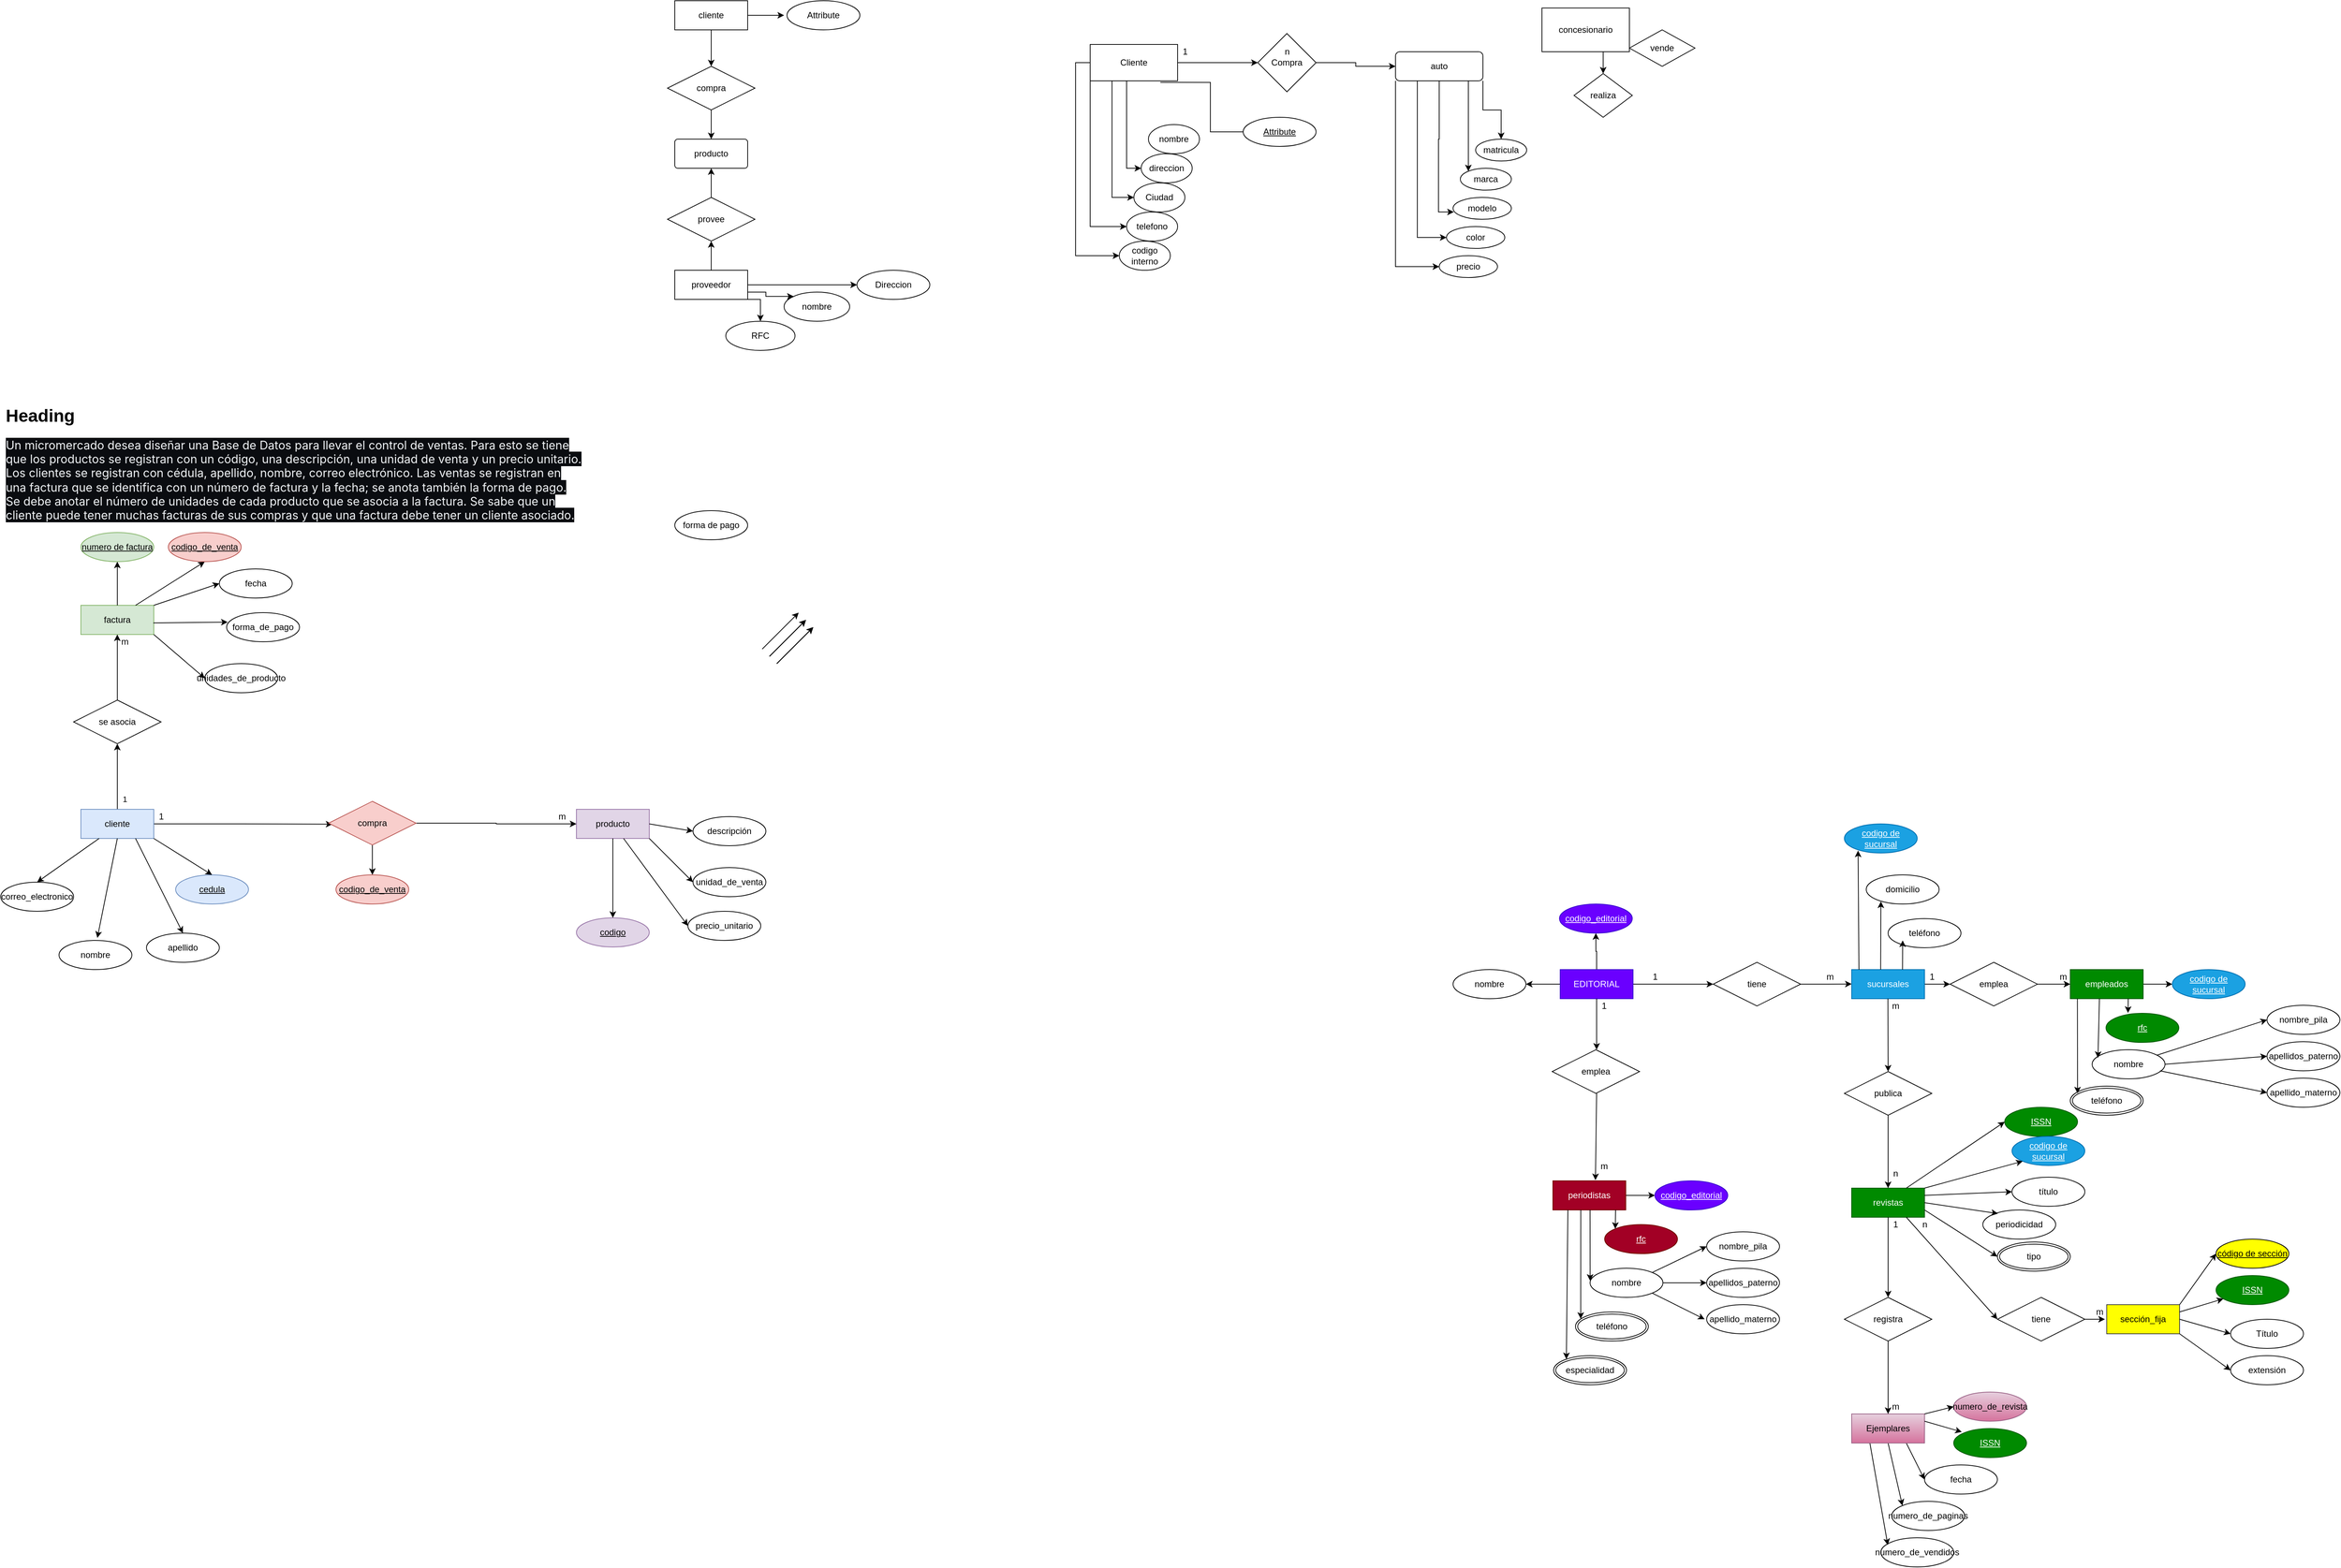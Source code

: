 <mxfile version="20.5.1" type="github">
  <diagram id="qlSu_hCytlXmXeY36GiM" name="Página-1">
    <mxGraphModel dx="4032" dy="1193" grid="1" gridSize="10" guides="1" tooltips="1" connect="1" arrows="1" fold="1" page="1" pageScale="1" pageWidth="827" pageHeight="1169" math="0" shadow="0">
      <root>
        <mxCell id="0" />
        <mxCell id="1" parent="0" />
        <mxCell id="x2QwnfS2ca_xo_bsKNTp-10" style="edgeStyle=orthogonalEdgeStyle;rounded=0;orthogonalLoop=1;jettySize=auto;html=1;exitX=0.5;exitY=1;exitDx=0;exitDy=0;entryX=0.5;entryY=0;entryDx=0;entryDy=0;" parent="1" source="x2QwnfS2ca_xo_bsKNTp-1" target="x2QwnfS2ca_xo_bsKNTp-2" edge="1">
          <mxGeometry relative="1" as="geometry" />
        </mxCell>
        <mxCell id="x2QwnfS2ca_xo_bsKNTp-17" value="" style="edgeStyle=orthogonalEdgeStyle;rounded=0;orthogonalLoop=1;jettySize=auto;html=1;" parent="1" source="x2QwnfS2ca_xo_bsKNTp-1" edge="1">
          <mxGeometry relative="1" as="geometry">
            <mxPoint x="-1395" y="30" as="targetPoint" />
          </mxGeometry>
        </mxCell>
        <mxCell id="x2QwnfS2ca_xo_bsKNTp-1" value="cliente" style="whiteSpace=wrap;html=1;align=center;" parent="1" vertex="1">
          <mxGeometry x="-1545" y="10" width="100" height="40" as="geometry" />
        </mxCell>
        <mxCell id="x2QwnfS2ca_xo_bsKNTp-6" style="edgeStyle=orthogonalEdgeStyle;rounded=0;orthogonalLoop=1;jettySize=auto;html=1;exitX=0.5;exitY=1;exitDx=0;exitDy=0;" parent="1" source="x2QwnfS2ca_xo_bsKNTp-2" target="x2QwnfS2ca_xo_bsKNTp-5" edge="1">
          <mxGeometry relative="1" as="geometry" />
        </mxCell>
        <mxCell id="x2QwnfS2ca_xo_bsKNTp-2" value="compra" style="shape=rhombus;perimeter=rhombusPerimeter;whiteSpace=wrap;html=1;align=center;" parent="1" vertex="1">
          <mxGeometry x="-1555" y="100" width="120" height="60" as="geometry" />
        </mxCell>
        <mxCell id="x2QwnfS2ca_xo_bsKNTp-5" value="producto" style="rounded=1;arcSize=10;whiteSpace=wrap;html=1;align=center;" parent="1" vertex="1">
          <mxGeometry x="-1545" y="200" width="100" height="40" as="geometry" />
        </mxCell>
        <mxCell id="x2QwnfS2ca_xo_bsKNTp-18" value="" style="edgeStyle=orthogonalEdgeStyle;rounded=0;orthogonalLoop=1;jettySize=auto;html=1;" parent="1" source="x2QwnfS2ca_xo_bsKNTp-12" target="x2QwnfS2ca_xo_bsKNTp-15" edge="1">
          <mxGeometry relative="1" as="geometry" />
        </mxCell>
        <mxCell id="Csu2EXhS7KZmmG47xOdv-5" value="" style="edgeStyle=orthogonalEdgeStyle;rounded=0;orthogonalLoop=1;jettySize=auto;html=1;" parent="1" source="x2QwnfS2ca_xo_bsKNTp-12" target="x2QwnfS2ca_xo_bsKNTp-23" edge="1">
          <mxGeometry relative="1" as="geometry" />
        </mxCell>
        <mxCell id="Csu2EXhS7KZmmG47xOdv-7" style="edgeStyle=orthogonalEdgeStyle;rounded=0;orthogonalLoop=1;jettySize=auto;html=1;exitX=1;exitY=0.75;exitDx=0;exitDy=0;entryX=0;entryY=0;entryDx=0;entryDy=0;" parent="1" source="x2QwnfS2ca_xo_bsKNTp-12" target="Csu2EXhS7KZmmG47xOdv-1" edge="1">
          <mxGeometry relative="1" as="geometry" />
        </mxCell>
        <mxCell id="Csu2EXhS7KZmmG47xOdv-8" style="edgeStyle=orthogonalEdgeStyle;rounded=0;orthogonalLoop=1;jettySize=auto;html=1;exitX=1;exitY=1;exitDx=0;exitDy=0;entryX=0.5;entryY=0;entryDx=0;entryDy=0;" parent="1" source="x2QwnfS2ca_xo_bsKNTp-12" target="Csu2EXhS7KZmmG47xOdv-2" edge="1">
          <mxGeometry relative="1" as="geometry" />
        </mxCell>
        <mxCell id="x2QwnfS2ca_xo_bsKNTp-12" value="proveedor" style="whiteSpace=wrap;html=1;align=center;" parent="1" vertex="1">
          <mxGeometry x="-1545" y="380" width="100" height="40" as="geometry" />
        </mxCell>
        <mxCell id="x2QwnfS2ca_xo_bsKNTp-25" value="" style="edgeStyle=orthogonalEdgeStyle;rounded=0;orthogonalLoop=1;jettySize=auto;html=1;" parent="1" source="x2QwnfS2ca_xo_bsKNTp-15" target="x2QwnfS2ca_xo_bsKNTp-5" edge="1">
          <mxGeometry relative="1" as="geometry" />
        </mxCell>
        <mxCell id="x2QwnfS2ca_xo_bsKNTp-15" value="provee" style="shape=rhombus;perimeter=rhombusPerimeter;whiteSpace=wrap;html=1;align=center;" parent="1" vertex="1">
          <mxGeometry x="-1555" y="280" width="120" height="60" as="geometry" />
        </mxCell>
        <mxCell id="x2QwnfS2ca_xo_bsKNTp-21" value="Attribute" style="ellipse;whiteSpace=wrap;html=1;align=center;" parent="1" vertex="1">
          <mxGeometry x="-1391" y="10" width="100" height="40" as="geometry" />
        </mxCell>
        <mxCell id="x2QwnfS2ca_xo_bsKNTp-23" value="&lt;font style=&quot;vertical-align: inherit;&quot;&gt;&lt;font style=&quot;vertical-align: inherit;&quot;&gt;Direccion&lt;br&gt;&lt;/font&gt;&lt;/font&gt;" style="ellipse;whiteSpace=wrap;html=1;align=center;" parent="1" vertex="1">
          <mxGeometry x="-1295" y="380" width="100" height="40" as="geometry" />
        </mxCell>
        <mxCell id="Csu2EXhS7KZmmG47xOdv-1" value="&lt;font style=&quot;vertical-align: inherit;&quot;&gt;&lt;font style=&quot;vertical-align: inherit;&quot;&gt;&lt;font style=&quot;vertical-align: inherit;&quot;&gt;&lt;font style=&quot;vertical-align: inherit;&quot;&gt;nombre&lt;/font&gt;&lt;/font&gt;&lt;br&gt;&lt;/font&gt;&lt;/font&gt;" style="ellipse;whiteSpace=wrap;html=1;" parent="1" vertex="1">
          <mxGeometry x="-1395" y="410" width="90" height="40" as="geometry" />
        </mxCell>
        <mxCell id="Csu2EXhS7KZmmG47xOdv-2" value="&lt;font style=&quot;vertical-align: inherit;&quot;&gt;&lt;font style=&quot;vertical-align: inherit;&quot;&gt;&lt;font style=&quot;vertical-align: inherit;&quot;&gt;&lt;font style=&quot;vertical-align: inherit;&quot;&gt;RFC&lt;/font&gt;&lt;/font&gt;&lt;br&gt;&lt;/font&gt;&lt;/font&gt;" style="ellipse;whiteSpace=wrap;html=1;" parent="1" vertex="1">
          <mxGeometry x="-1475" y="450" width="95" height="40" as="geometry" />
        </mxCell>
        <mxCell id="mb-6NxvzqfsHTubnPMPA-1" style="edgeStyle=orthogonalEdgeStyle;rounded=0;orthogonalLoop=1;jettySize=auto;html=1;exitX=1;exitY=1;exitDx=0;exitDy=0;" parent="1" source="Csu2EXhS7KZmmG47xOdv-10" target="Csu2EXhS7KZmmG47xOdv-59" edge="1">
          <mxGeometry relative="1" as="geometry" />
        </mxCell>
        <mxCell id="mb-6NxvzqfsHTubnPMPA-2" style="edgeStyle=orthogonalEdgeStyle;rounded=0;orthogonalLoop=1;jettySize=auto;html=1;exitX=0.75;exitY=1;exitDx=0;exitDy=0;" parent="1" source="Csu2EXhS7KZmmG47xOdv-10" target="Csu2EXhS7KZmmG47xOdv-50" edge="1">
          <mxGeometry relative="1" as="geometry">
            <Array as="points">
              <mxPoint x="-456" y="210" />
              <mxPoint x="-456" y="210" />
            </Array>
          </mxGeometry>
        </mxCell>
        <mxCell id="mb-6NxvzqfsHTubnPMPA-3" style="edgeStyle=orthogonalEdgeStyle;rounded=0;orthogonalLoop=1;jettySize=auto;html=1;exitX=0.5;exitY=1;exitDx=0;exitDy=0;entryX=0.013;entryY=0.667;entryDx=0;entryDy=0;entryPerimeter=0;" parent="1" source="Csu2EXhS7KZmmG47xOdv-10" target="Csu2EXhS7KZmmG47xOdv-62" edge="1">
          <mxGeometry relative="1" as="geometry" />
        </mxCell>
        <mxCell id="mb-6NxvzqfsHTubnPMPA-4" style="edgeStyle=orthogonalEdgeStyle;rounded=0;orthogonalLoop=1;jettySize=auto;html=1;exitX=0.25;exitY=1;exitDx=0;exitDy=0;entryX=0;entryY=0.5;entryDx=0;entryDy=0;" parent="1" source="Csu2EXhS7KZmmG47xOdv-10" target="Csu2EXhS7KZmmG47xOdv-61" edge="1">
          <mxGeometry relative="1" as="geometry" />
        </mxCell>
        <mxCell id="mb-6NxvzqfsHTubnPMPA-5" style="edgeStyle=orthogonalEdgeStyle;rounded=0;orthogonalLoop=1;jettySize=auto;html=1;exitX=0;exitY=1;exitDx=0;exitDy=0;entryX=0;entryY=0.5;entryDx=0;entryDy=0;" parent="1" source="Csu2EXhS7KZmmG47xOdv-10" target="Csu2EXhS7KZmmG47xOdv-60" edge="1">
          <mxGeometry relative="1" as="geometry" />
        </mxCell>
        <mxCell id="Csu2EXhS7KZmmG47xOdv-10" value="&lt;font style=&quot;vertical-align: inherit;&quot;&gt;&lt;font style=&quot;vertical-align: inherit;&quot;&gt;auto&lt;/font&gt;&lt;/font&gt;" style="rounded=1;whiteSpace=wrap;html=1;" parent="1" vertex="1">
          <mxGeometry x="-556" y="80" width="120" height="40" as="geometry" />
        </mxCell>
        <mxCell id="Csu2EXhS7KZmmG47xOdv-27" value="" style="edgeStyle=orthogonalEdgeStyle;rounded=0;orthogonalLoop=1;jettySize=auto;html=1;" parent="1" source="Csu2EXhS7KZmmG47xOdv-11" target="Csu2EXhS7KZmmG47xOdv-13" edge="1">
          <mxGeometry relative="1" as="geometry" />
        </mxCell>
        <mxCell id="Csu2EXhS7KZmmG47xOdv-46" style="edgeStyle=orthogonalEdgeStyle;rounded=0;orthogonalLoop=1;jettySize=auto;html=1;exitX=0.5;exitY=1;exitDx=0;exitDy=0;entryX=0;entryY=0.5;entryDx=0;entryDy=0;" parent="1" source="Csu2EXhS7KZmmG47xOdv-11" target="Csu2EXhS7KZmmG47xOdv-34" edge="1">
          <mxGeometry relative="1" as="geometry">
            <Array as="points">
              <mxPoint x="-925" y="120" />
              <mxPoint x="-925" y="240" />
            </Array>
          </mxGeometry>
        </mxCell>
        <mxCell id="Csu2EXhS7KZmmG47xOdv-47" style="edgeStyle=orthogonalEdgeStyle;rounded=0;orthogonalLoop=1;jettySize=auto;html=1;exitX=0.25;exitY=1;exitDx=0;exitDy=0;entryX=0;entryY=0.5;entryDx=0;entryDy=0;" parent="1" source="Csu2EXhS7KZmmG47xOdv-11" target="Csu2EXhS7KZmmG47xOdv-33" edge="1">
          <mxGeometry relative="1" as="geometry" />
        </mxCell>
        <mxCell id="Csu2EXhS7KZmmG47xOdv-48" style="edgeStyle=orthogonalEdgeStyle;rounded=0;orthogonalLoop=1;jettySize=auto;html=1;exitX=0;exitY=1;exitDx=0;exitDy=0;entryX=0;entryY=0.5;entryDx=0;entryDy=0;" parent="1" source="Csu2EXhS7KZmmG47xOdv-11" target="Csu2EXhS7KZmmG47xOdv-32" edge="1">
          <mxGeometry relative="1" as="geometry" />
        </mxCell>
        <mxCell id="Csu2EXhS7KZmmG47xOdv-49" style="edgeStyle=orthogonalEdgeStyle;rounded=0;orthogonalLoop=1;jettySize=auto;html=1;exitX=0;exitY=0.5;exitDx=0;exitDy=0;entryX=0;entryY=0.5;entryDx=0;entryDy=0;" parent="1" source="Csu2EXhS7KZmmG47xOdv-11" target="Csu2EXhS7KZmmG47xOdv-31" edge="1">
          <mxGeometry relative="1" as="geometry" />
        </mxCell>
        <mxCell id="Csu2EXhS7KZmmG47xOdv-11" value="&lt;font style=&quot;vertical-align: inherit;&quot;&gt;&lt;font style=&quot;vertical-align: inherit;&quot;&gt;Cliente&lt;/font&gt;&lt;/font&gt;" style="rounded=0;whiteSpace=wrap;html=1;" parent="1" vertex="1">
          <mxGeometry x="-975" y="70" width="120" height="50" as="geometry" />
        </mxCell>
        <mxCell id="mb-6NxvzqfsHTubnPMPA-22" style="edgeStyle=orthogonalEdgeStyle;rounded=0;orthogonalLoop=1;jettySize=auto;html=1;exitX=0.75;exitY=1;exitDx=0;exitDy=0;entryX=0.5;entryY=0;entryDx=0;entryDy=0;" parent="1" source="Csu2EXhS7KZmmG47xOdv-12" target="Csu2EXhS7KZmmG47xOdv-15" edge="1">
          <mxGeometry relative="1" as="geometry" />
        </mxCell>
        <mxCell id="Csu2EXhS7KZmmG47xOdv-12" value="&lt;font style=&quot;vertical-align: inherit;&quot;&gt;&lt;font style=&quot;vertical-align: inherit;&quot;&gt;concesionario&lt;/font&gt;&lt;/font&gt;" style="rounded=0;whiteSpace=wrap;html=1;" parent="1" vertex="1">
          <mxGeometry x="-355" y="20" width="120" height="60" as="geometry" />
        </mxCell>
        <mxCell id="Csu2EXhS7KZmmG47xOdv-28" value="" style="edgeStyle=orthogonalEdgeStyle;rounded=0;orthogonalLoop=1;jettySize=auto;html=1;" parent="1" source="Csu2EXhS7KZmmG47xOdv-13" target="Csu2EXhS7KZmmG47xOdv-10" edge="1">
          <mxGeometry relative="1" as="geometry" />
        </mxCell>
        <mxCell id="Csu2EXhS7KZmmG47xOdv-13" value="&lt;font style=&quot;vertical-align: inherit;&quot;&gt;&lt;font style=&quot;vertical-align: inherit;&quot;&gt;Compra&lt;/font&gt;&lt;/font&gt;" style="rhombus;whiteSpace=wrap;html=1;" parent="1" vertex="1">
          <mxGeometry x="-745" y="55" width="80" height="80" as="geometry" />
        </mxCell>
        <mxCell id="Csu2EXhS7KZmmG47xOdv-14" value="&lt;font style=&quot;vertical-align: inherit;&quot;&gt;&lt;font style=&quot;vertical-align: inherit;&quot;&gt;vende&lt;/font&gt;&lt;/font&gt;" style="rhombus;whiteSpace=wrap;html=1;" parent="1" vertex="1">
          <mxGeometry x="-235" y="50" width="90" height="50" as="geometry" />
        </mxCell>
        <mxCell id="Csu2EXhS7KZmmG47xOdv-15" value="&lt;font style=&quot;vertical-align: inherit;&quot;&gt;&lt;font style=&quot;vertical-align: inherit;&quot;&gt;realiza&lt;/font&gt;&lt;/font&gt;" style="rhombus;whiteSpace=wrap;html=1;" parent="1" vertex="1">
          <mxGeometry x="-311" y="110" width="80" height="60" as="geometry" />
        </mxCell>
        <mxCell id="Csu2EXhS7KZmmG47xOdv-16" style="edgeStyle=orthogonalEdgeStyle;rounded=0;orthogonalLoop=1;jettySize=auto;html=1;exitX=0.5;exitY=1;exitDx=0;exitDy=0;" parent="1" source="Csu2EXhS7KZmmG47xOdv-15" target="Csu2EXhS7KZmmG47xOdv-15" edge="1">
          <mxGeometry relative="1" as="geometry" />
        </mxCell>
        <mxCell id="Csu2EXhS7KZmmG47xOdv-30" value="&lt;font style=&quot;vertical-align: inherit;&quot;&gt;&lt;font style=&quot;vertical-align: inherit;&quot;&gt;nombre&lt;/font&gt;&lt;/font&gt;" style="ellipse;whiteSpace=wrap;html=1;" parent="1" vertex="1">
          <mxGeometry x="-895" y="180" width="70" height="40" as="geometry" />
        </mxCell>
        <mxCell id="Csu2EXhS7KZmmG47xOdv-31" value="&lt;font style=&quot;vertical-align: inherit;&quot;&gt;&lt;font style=&quot;vertical-align: inherit;&quot;&gt;&lt;font style=&quot;vertical-align: inherit;&quot;&gt;&lt;font style=&quot;vertical-align: inherit;&quot;&gt;codigo interno&lt;/font&gt;&lt;/font&gt;&lt;/font&gt;&lt;/font&gt;" style="ellipse;whiteSpace=wrap;html=1;" parent="1" vertex="1">
          <mxGeometry x="-935" y="340" width="70" height="40" as="geometry" />
        </mxCell>
        <mxCell id="Csu2EXhS7KZmmG47xOdv-32" value="&lt;font style=&quot;vertical-align: inherit;&quot;&gt;&lt;font style=&quot;vertical-align: inherit;&quot;&gt;telefono&lt;/font&gt;&lt;/font&gt;" style="ellipse;whiteSpace=wrap;html=1;" parent="1" vertex="1">
          <mxGeometry x="-925" y="300" width="70" height="40" as="geometry" />
        </mxCell>
        <mxCell id="Csu2EXhS7KZmmG47xOdv-33" value="&lt;font style=&quot;vertical-align: inherit;&quot;&gt;&lt;font style=&quot;vertical-align: inherit;&quot;&gt;Ciudad&lt;/font&gt;&lt;/font&gt;" style="ellipse;whiteSpace=wrap;html=1;" parent="1" vertex="1">
          <mxGeometry x="-915" y="260" width="70" height="40" as="geometry" />
        </mxCell>
        <mxCell id="Csu2EXhS7KZmmG47xOdv-34" value="&lt;font style=&quot;vertical-align: inherit;&quot;&gt;&lt;font style=&quot;vertical-align: inherit;&quot;&gt;direccion&lt;/font&gt;&lt;/font&gt;" style="ellipse;whiteSpace=wrap;html=1;" parent="1" vertex="1">
          <mxGeometry x="-905" y="220" width="70" height="40" as="geometry" />
        </mxCell>
        <mxCell id="Csu2EXhS7KZmmG47xOdv-50" value="&lt;font style=&quot;vertical-align: inherit;&quot;&gt;&lt;font style=&quot;vertical-align: inherit;&quot;&gt;marca&lt;/font&gt;&lt;/font&gt;" style="ellipse;whiteSpace=wrap;html=1;rounded=1;" parent="1" vertex="1">
          <mxGeometry x="-467" y="240" width="70" height="30" as="geometry" />
        </mxCell>
        <mxCell id="Csu2EXhS7KZmmG47xOdv-59" value="matricula" style="ellipse;whiteSpace=wrap;html=1;" parent="1" vertex="1">
          <mxGeometry x="-446" y="200" width="70" height="30" as="geometry" />
        </mxCell>
        <mxCell id="Csu2EXhS7KZmmG47xOdv-60" value="precio" style="ellipse;whiteSpace=wrap;html=1;" parent="1" vertex="1">
          <mxGeometry x="-496" y="360" width="80" height="30" as="geometry" />
        </mxCell>
        <mxCell id="Csu2EXhS7KZmmG47xOdv-61" value="color" style="ellipse;whiteSpace=wrap;html=1;" parent="1" vertex="1">
          <mxGeometry x="-486" y="320" width="80" height="30" as="geometry" />
        </mxCell>
        <mxCell id="Csu2EXhS7KZmmG47xOdv-62" value="&lt;font style=&quot;vertical-align: inherit;&quot;&gt;&lt;font style=&quot;vertical-align: inherit;&quot;&gt;modelo&lt;/font&gt;&lt;/font&gt;" style="ellipse;whiteSpace=wrap;html=1;" parent="1" vertex="1">
          <mxGeometry x="-477" y="280" width="80" height="30" as="geometry" />
        </mxCell>
        <mxCell id="mb-6NxvzqfsHTubnPMPA-59" value="" style="edgeStyle=orthogonalEdgeStyle;rounded=0;orthogonalLoop=1;jettySize=auto;html=1;" parent="1" source="mb-6NxvzqfsHTubnPMPA-56" edge="1">
          <mxGeometry relative="1" as="geometry">
            <mxPoint x="-120.0" y="1360" as="targetPoint" />
          </mxGeometry>
        </mxCell>
        <mxCell id="uIln55KTDzq4jx9RIbKU-2" value="" style="edgeStyle=orthogonalEdgeStyle;rounded=0;orthogonalLoop=1;jettySize=auto;html=1;" edge="1" parent="1" source="mb-6NxvzqfsHTubnPMPA-56" target="uIln55KTDzq4jx9RIbKU-1">
          <mxGeometry relative="1" as="geometry" />
        </mxCell>
        <mxCell id="uIln55KTDzq4jx9RIbKU-13" value="" style="edgeStyle=orthogonalEdgeStyle;rounded=0;orthogonalLoop=1;jettySize=auto;html=1;" edge="1" parent="1" source="mb-6NxvzqfsHTubnPMPA-56" target="uIln55KTDzq4jx9RIbKU-12">
          <mxGeometry relative="1" as="geometry" />
        </mxCell>
        <mxCell id="mb-6NxvzqfsHTubnPMPA-56" value="EDITORIAL" style="whiteSpace=wrap;html=1;align=center;fillColor=#6a00ff;strokeColor=#3700CC;fontColor=#ffffff;" parent="1" vertex="1">
          <mxGeometry x="-330" y="1340" width="100" height="40" as="geometry" />
        </mxCell>
        <mxCell id="mb-6NxvzqfsHTubnPMPA-60" value="" style="edgeStyle=orthogonalEdgeStyle;rounded=0;orthogonalLoop=1;jettySize=auto;html=1;exitX=1;exitY=0.5;exitDx=0;exitDy=0;" parent="1" source="mb-6NxvzqfsHTubnPMPA-120" edge="1">
          <mxGeometry relative="1" as="geometry">
            <mxPoint x="40" y="1359.78" as="sourcePoint" />
            <mxPoint x="70" y="1359.78" as="targetPoint" />
          </mxGeometry>
        </mxCell>
        <mxCell id="mb-6NxvzqfsHTubnPMPA-68" value="numero_de_paginas" style="ellipse;whiteSpace=wrap;html=1;align=center;" parent="1" vertex="1">
          <mxGeometry x="125" y="2070" width="100" height="40" as="geometry" />
        </mxCell>
        <mxCell id="mb-6NxvzqfsHTubnPMPA-69" value="fecha" style="ellipse;whiteSpace=wrap;html=1;align=center;" parent="1" vertex="1">
          <mxGeometry x="170" y="2020" width="100" height="40" as="geometry" />
        </mxCell>
        <mxCell id="mb-6NxvzqfsHTubnPMPA-70" value="extensión" style="ellipse;whiteSpace=wrap;html=1;align=center;" parent="1" vertex="1">
          <mxGeometry x="590" y="1870" width="100" height="40" as="geometry" />
        </mxCell>
        <mxCell id="mb-6NxvzqfsHTubnPMPA-71" value="teléfono" style="ellipse;whiteSpace=wrap;html=1;align=center;" parent="1" vertex="1">
          <mxGeometry x="120" y="1270" width="100" height="40" as="geometry" />
        </mxCell>
        <mxCell id="mb-6NxvzqfsHTubnPMPA-72" value="domicilio" style="ellipse;whiteSpace=wrap;html=1;align=center;" parent="1" vertex="1">
          <mxGeometry x="90" y="1210" width="100" height="40" as="geometry" />
        </mxCell>
        <mxCell id="mb-6NxvzqfsHTubnPMPA-82" value="codigo de sucursal" style="ellipse;whiteSpace=wrap;html=1;align=center;fontStyle=4;fillColor=#1ba1e2;fontColor=#ffffff;strokeColor=#006EAF;" parent="1" vertex="1">
          <mxGeometry x="60" y="1140" width="100" height="40" as="geometry" />
        </mxCell>
        <mxCell id="mb-6NxvzqfsHTubnPMPA-86" value="periodicidad" style="ellipse;whiteSpace=wrap;html=1;align=center;" parent="1" vertex="1">
          <mxGeometry x="250" y="1670" width="100" height="40" as="geometry" />
        </mxCell>
        <mxCell id="mb-6NxvzqfsHTubnPMPA-88" value="apellidos_paterno" style="ellipse;whiteSpace=wrap;html=1;align=center;" parent="1" vertex="1">
          <mxGeometry x="640" y="1439" width="100" height="40" as="geometry" />
        </mxCell>
        <mxCell id="mb-6NxvzqfsHTubnPMPA-89" value="nombre" style="ellipse;whiteSpace=wrap;html=1;align=center;" parent="1" vertex="1">
          <mxGeometry x="400" y="1450" width="100" height="40" as="geometry" />
        </mxCell>
        <mxCell id="mb-6NxvzqfsHTubnPMPA-90" value="rfc" style="ellipse;whiteSpace=wrap;html=1;align=center;fontStyle=4;fillColor=#008a00;fontColor=#ffffff;strokeColor=#005700;" parent="1" vertex="1">
          <mxGeometry x="419" y="1400" width="100" height="40" as="geometry" />
        </mxCell>
        <mxCell id="mb-6NxvzqfsHTubnPMPA-156" value="" style="edgeStyle=orthogonalEdgeStyle;rounded=0;orthogonalLoop=1;jettySize=auto;html=1;" parent="1" source="mb-6NxvzqfsHTubnPMPA-91" target="mb-6NxvzqfsHTubnPMPA-119" edge="1">
          <mxGeometry relative="1" as="geometry" />
        </mxCell>
        <mxCell id="mb-6NxvzqfsHTubnPMPA-91" value="sucursales" style="whiteSpace=wrap;html=1;align=center;fillColor=#1ba1e2;fontColor=#ffffff;strokeColor=#006EAF;" parent="1" vertex="1">
          <mxGeometry x="70" y="1340" width="100" height="40" as="geometry" />
        </mxCell>
        <mxCell id="uIln55KTDzq4jx9RIbKU-6" style="edgeStyle=orthogonalEdgeStyle;rounded=0;orthogonalLoop=1;jettySize=auto;html=1;entryX=0;entryY=0.5;entryDx=0;entryDy=0;" edge="1" parent="1" source="mb-6NxvzqfsHTubnPMPA-92" target="uIln55KTDzq4jx9RIbKU-5">
          <mxGeometry relative="1" as="geometry" />
        </mxCell>
        <mxCell id="mb-6NxvzqfsHTubnPMPA-92" value="empleados" style="whiteSpace=wrap;html=1;align=center;fillColor=#008a00;fontColor=#ffffff;strokeColor=#005700;" parent="1" vertex="1">
          <mxGeometry x="370" y="1340" width="100" height="40" as="geometry" />
        </mxCell>
        <mxCell id="mb-6NxvzqfsHTubnPMPA-93" value="revistas" style="whiteSpace=wrap;html=1;align=center;fillColor=#008a00;fontColor=#ffffff;strokeColor=#005700;" parent="1" vertex="1">
          <mxGeometry x="70" y="1640" width="100" height="40" as="geometry" />
        </mxCell>
        <mxCell id="mb-6NxvzqfsHTubnPMPA-94" value="nombre_pila" style="ellipse;whiteSpace=wrap;html=1;align=center;" parent="1" vertex="1">
          <mxGeometry x="640" y="1389" width="100" height="40" as="geometry" />
        </mxCell>
        <mxCell id="mb-6NxvzqfsHTubnPMPA-95" value="apellido_materno" style="ellipse;whiteSpace=wrap;html=1;align=center;" parent="1" vertex="1">
          <mxGeometry x="640" y="1489" width="100" height="40" as="geometry" />
        </mxCell>
        <mxCell id="mb-6NxvzqfsHTubnPMPA-98" value="título" style="ellipse;whiteSpace=wrap;html=1;align=center;" parent="1" vertex="1">
          <mxGeometry x="290" y="1625" width="100" height="40" as="geometry" />
        </mxCell>
        <mxCell id="mb-6NxvzqfsHTubnPMPA-99" value="ISSN" style="ellipse;whiteSpace=wrap;html=1;align=center;fontStyle=4;fillColor=#008a00;fontColor=#ffffff;strokeColor=#005700;" parent="1" vertex="1">
          <mxGeometry x="280" y="1529" width="100" height="40" as="geometry" />
        </mxCell>
        <mxCell id="mb-6NxvzqfsHTubnPMPA-100" value="tipo" style="ellipse;shape=doubleEllipse;margin=3;whiteSpace=wrap;html=1;align=center;" parent="1" vertex="1">
          <mxGeometry x="270" y="1714" width="100" height="40" as="geometry" />
        </mxCell>
        <mxCell id="mb-6NxvzqfsHTubnPMPA-101" value="teléfono" style="ellipse;shape=doubleEllipse;margin=3;whiteSpace=wrap;html=1;align=center;" parent="1" vertex="1">
          <mxGeometry x="370" y="1500" width="100" height="40" as="geometry" />
        </mxCell>
        <mxCell id="mb-6NxvzqfsHTubnPMPA-104" value="especialidad" style="ellipse;shape=doubleEllipse;margin=3;whiteSpace=wrap;html=1;align=center;" parent="1" vertex="1">
          <mxGeometry x="-339" y="1870" width="100" height="40" as="geometry" />
        </mxCell>
        <mxCell id="uIln55KTDzq4jx9RIbKU-8" style="edgeStyle=orthogonalEdgeStyle;rounded=0;orthogonalLoop=1;jettySize=auto;html=1;" edge="1" parent="1" source="mb-6NxvzqfsHTubnPMPA-105" target="uIln55KTDzq4jx9RIbKU-7">
          <mxGeometry relative="1" as="geometry" />
        </mxCell>
        <mxCell id="mb-6NxvzqfsHTubnPMPA-105" value="periodistas" style="whiteSpace=wrap;html=1;align=center;fillColor=#a20025;fontColor=#ffffff;strokeColor=#6F0000;" parent="1" vertex="1">
          <mxGeometry x="-340" y="1630" width="100" height="40" as="geometry" />
        </mxCell>
        <mxCell id="mb-6NxvzqfsHTubnPMPA-107" value="apellidos_paterno" style="ellipse;whiteSpace=wrap;html=1;align=center;" parent="1" vertex="1">
          <mxGeometry x="-129" y="1750" width="100" height="40" as="geometry" />
        </mxCell>
        <mxCell id="mb-6NxvzqfsHTubnPMPA-108" value="nombre" style="ellipse;whiteSpace=wrap;html=1;align=center;" parent="1" vertex="1">
          <mxGeometry x="-289" y="1750" width="100" height="40" as="geometry" />
        </mxCell>
        <mxCell id="mb-6NxvzqfsHTubnPMPA-109" value="rfc" style="ellipse;whiteSpace=wrap;html=1;align=center;fontStyle=4;fillColor=#a20025;fontColor=#ffffff;strokeColor=#6F0000;" parent="1" vertex="1">
          <mxGeometry x="-269" y="1690" width="100" height="40" as="geometry" />
        </mxCell>
        <mxCell id="mb-6NxvzqfsHTubnPMPA-111" value="nombre_pila" style="ellipse;whiteSpace=wrap;html=1;align=center;" parent="1" vertex="1">
          <mxGeometry x="-129" y="1700" width="100" height="40" as="geometry" />
        </mxCell>
        <mxCell id="mb-6NxvzqfsHTubnPMPA-112" value="apellido_materno" style="ellipse;whiteSpace=wrap;html=1;align=center;" parent="1" vertex="1">
          <mxGeometry x="-129" y="1800" width="100" height="40" as="geometry" />
        </mxCell>
        <mxCell id="mb-6NxvzqfsHTubnPMPA-113" value="teléfono" style="ellipse;shape=doubleEllipse;margin=3;whiteSpace=wrap;html=1;align=center;" parent="1" vertex="1">
          <mxGeometry x="-309" y="1810" width="100" height="40" as="geometry" />
        </mxCell>
        <mxCell id="mb-6NxvzqfsHTubnPMPA-115" value="sección_fija" style="whiteSpace=wrap;html=1;align=center;fillColor=#FFFF00;strokeColor=#36393d;" parent="1" vertex="1">
          <mxGeometry x="420" y="1800" width="100" height="40" as="geometry" />
        </mxCell>
        <mxCell id="mb-6NxvzqfsHTubnPMPA-118" value="publica" style="shape=rhombus;perimeter=rhombusPerimeter;whiteSpace=wrap;html=1;align=center;" parent="1" vertex="1">
          <mxGeometry x="60" y="1480" width="120" height="60" as="geometry" />
        </mxCell>
        <mxCell id="mb-6NxvzqfsHTubnPMPA-157" value="" style="edgeStyle=orthogonalEdgeStyle;rounded=0;orthogonalLoop=1;jettySize=auto;html=1;" parent="1" source="mb-6NxvzqfsHTubnPMPA-119" target="mb-6NxvzqfsHTubnPMPA-92" edge="1">
          <mxGeometry relative="1" as="geometry" />
        </mxCell>
        <mxCell id="mb-6NxvzqfsHTubnPMPA-119" value="emplea" style="shape=rhombus;perimeter=rhombusPerimeter;whiteSpace=wrap;html=1;align=center;" parent="1" vertex="1">
          <mxGeometry x="205" y="1330" width="120" height="60" as="geometry" />
        </mxCell>
        <mxCell id="mb-6NxvzqfsHTubnPMPA-120" value="tiene" style="shape=rhombus;perimeter=rhombusPerimeter;whiteSpace=wrap;html=1;align=center;" parent="1" vertex="1">
          <mxGeometry x="-120" y="1330" width="120" height="60" as="geometry" />
        </mxCell>
        <mxCell id="mb-6NxvzqfsHTubnPMPA-122" value="numero_de_vendidos" style="ellipse;whiteSpace=wrap;html=1;align=center;" parent="1" vertex="1">
          <mxGeometry x="110" y="2120" width="100" height="40" as="geometry" />
        </mxCell>
        <mxCell id="mb-6NxvzqfsHTubnPMPA-128" value="" style="endArrow=classic;html=1;rounded=0;entryX=0;entryY=0;entryDx=0;entryDy=0;" parent="1" target="mb-6NxvzqfsHTubnPMPA-109" edge="1">
          <mxGeometry width="50" height="50" relative="1" as="geometry">
            <mxPoint x="-254" y="1670" as="sourcePoint" />
            <mxPoint x="-254" y="1760" as="targetPoint" />
          </mxGeometry>
        </mxCell>
        <mxCell id="mb-6NxvzqfsHTubnPMPA-129" value="" style="endArrow=classic;html=1;rounded=0;entryX=0.001;entryY=0.431;entryDx=0;entryDy=0;entryPerimeter=0;" parent="1" target="mb-6NxvzqfsHTubnPMPA-108" edge="1">
          <mxGeometry width="50" height="50" relative="1" as="geometry">
            <mxPoint x="-289" y="1670" as="sourcePoint" />
            <mxPoint x="-289" y="1760" as="targetPoint" />
          </mxGeometry>
        </mxCell>
        <mxCell id="mb-6NxvzqfsHTubnPMPA-130" value="" style="endArrow=classic;html=1;rounded=0;entryX=0.072;entryY=0.236;entryDx=0;entryDy=0;entryPerimeter=0;" parent="1" target="mb-6NxvzqfsHTubnPMPA-113" edge="1">
          <mxGeometry width="50" height="50" relative="1" as="geometry">
            <mxPoint x="-301.72" y="1670" as="sourcePoint" />
            <mxPoint x="-301.72" y="1760" as="targetPoint" />
          </mxGeometry>
        </mxCell>
        <mxCell id="mb-6NxvzqfsHTubnPMPA-131" value="" style="endArrow=classic;html=1;rounded=0;entryX=0.175;entryY=0.121;entryDx=0;entryDy=0;entryPerimeter=0;" parent="1" target="mb-6NxvzqfsHTubnPMPA-104" edge="1">
          <mxGeometry width="50" height="50" relative="1" as="geometry">
            <mxPoint x="-319.43" y="1670" as="sourcePoint" />
            <mxPoint x="-319.43" y="1760" as="targetPoint" />
          </mxGeometry>
        </mxCell>
        <mxCell id="mb-6NxvzqfsHTubnPMPA-132" value="" style="endArrow=classic;html=1;rounded=0;entryX=0;entryY=0.5;entryDx=0;entryDy=0;exitX=1;exitY=0;exitDx=0;exitDy=0;" parent="1" source="mb-6NxvzqfsHTubnPMPA-108" target="mb-6NxvzqfsHTubnPMPA-111" edge="1">
          <mxGeometry width="50" height="50" relative="1" as="geometry">
            <mxPoint x="-189" y="1770" as="sourcePoint" />
            <mxPoint x="-189" y="1860" as="targetPoint" />
          </mxGeometry>
        </mxCell>
        <mxCell id="mb-6NxvzqfsHTubnPMPA-133" value="" style="endArrow=classic;html=1;rounded=0;entryX=0;entryY=0.5;entryDx=0;entryDy=0;" parent="1" target="mb-6NxvzqfsHTubnPMPA-107" edge="1">
          <mxGeometry width="50" height="50" relative="1" as="geometry">
            <mxPoint x="-189" y="1770" as="sourcePoint" />
            <mxPoint x="-189" y="1860" as="targetPoint" />
          </mxGeometry>
        </mxCell>
        <mxCell id="mb-6NxvzqfsHTubnPMPA-134" value="" style="endArrow=classic;html=1;rounded=0;entryX=-0.028;entryY=0.501;entryDx=0;entryDy=0;entryPerimeter=0;exitX=1;exitY=1;exitDx=0;exitDy=0;" parent="1" source="mb-6NxvzqfsHTubnPMPA-108" target="mb-6NxvzqfsHTubnPMPA-112" edge="1">
          <mxGeometry width="50" height="50" relative="1" as="geometry">
            <mxPoint x="-189" y="1770" as="sourcePoint" />
            <mxPoint x="-189" y="1860" as="targetPoint" />
          </mxGeometry>
        </mxCell>
        <mxCell id="mb-6NxvzqfsHTubnPMPA-135" value="" style="endArrow=classic;html=1;rounded=0;entryX=0.5;entryY=0;entryDx=0;entryDy=0;" parent="1" target="mb-6NxvzqfsHTubnPMPA-118" edge="1">
          <mxGeometry width="50" height="50" relative="1" as="geometry">
            <mxPoint x="119.78" y="1380" as="sourcePoint" />
            <mxPoint x="119.78" y="1470" as="targetPoint" />
          </mxGeometry>
        </mxCell>
        <mxCell id="mb-6NxvzqfsHTubnPMPA-136" value="" style="endArrow=classic;html=1;rounded=0;exitX=1;exitY=0.75;exitDx=0;exitDy=0;entryX=0;entryY=0.5;entryDx=0;entryDy=0;" parent="1" edge="1" target="mb-6NxvzqfsHTubnPMPA-100" source="mb-6NxvzqfsHTubnPMPA-93">
          <mxGeometry width="50" height="50" relative="1" as="geometry">
            <mxPoint x="80" y="1680" as="sourcePoint" />
            <mxPoint x="80" y="1900" as="targetPoint" />
          </mxGeometry>
        </mxCell>
        <mxCell id="mb-6NxvzqfsHTubnPMPA-137" value="" style="endArrow=classic;html=1;rounded=0;entryX=0.207;entryY=0.123;entryDx=0;entryDy=0;entryPerimeter=0;exitX=1;exitY=0.5;exitDx=0;exitDy=0;" parent="1" target="mb-6NxvzqfsHTubnPMPA-86" edge="1" source="mb-6NxvzqfsHTubnPMPA-93">
          <mxGeometry width="50" height="50" relative="1" as="geometry">
            <mxPoint x="109.78" y="1680" as="sourcePoint" />
            <mxPoint x="110" y="1830" as="targetPoint" />
          </mxGeometry>
        </mxCell>
        <mxCell id="mb-6NxvzqfsHTubnPMPA-138" value="" style="endArrow=classic;html=1;rounded=0;entryX=0;entryY=0.5;entryDx=0;entryDy=0;exitX=1;exitY=0.25;exitDx=0;exitDy=0;" parent="1" target="mb-6NxvzqfsHTubnPMPA-98" edge="1" source="mb-6NxvzqfsHTubnPMPA-93">
          <mxGeometry width="50" height="50" relative="1" as="geometry">
            <mxPoint x="130" y="1680" as="sourcePoint" />
            <mxPoint x="130" y="1770" as="targetPoint" />
          </mxGeometry>
        </mxCell>
        <mxCell id="mb-6NxvzqfsHTubnPMPA-139" value="" style="endArrow=classic;html=1;rounded=0;entryX=0;entryY=0.5;entryDx=0;entryDy=0;exitX=0.75;exitY=0;exitDx=0;exitDy=0;" parent="1" target="mb-6NxvzqfsHTubnPMPA-99" edge="1" source="mb-6NxvzqfsHTubnPMPA-93">
          <mxGeometry width="50" height="50" relative="1" as="geometry">
            <mxPoint x="150" y="1680" as="sourcePoint" />
            <mxPoint x="150" y="1770" as="targetPoint" />
          </mxGeometry>
        </mxCell>
        <mxCell id="mb-6NxvzqfsHTubnPMPA-141" value="" style="endArrow=classic;html=1;rounded=0;entryX=0.5;entryY=0;entryDx=0;entryDy=0;" parent="1" target="mb-6NxvzqfsHTubnPMPA-93" edge="1">
          <mxGeometry width="50" height="50" relative="1" as="geometry">
            <mxPoint x="120" y="1540" as="sourcePoint" />
            <mxPoint x="120" y="1630.0" as="targetPoint" />
          </mxGeometry>
        </mxCell>
        <mxCell id="mb-6NxvzqfsHTubnPMPA-142" value="" style="endArrow=classic;html=1;rounded=0;exitX=1;exitY=1;exitDx=0;exitDy=0;entryX=0;entryY=0.5;entryDx=0;entryDy=0;" parent="1" source="mb-6NxvzqfsHTubnPMPA-115" target="mb-6NxvzqfsHTubnPMPA-70" edge="1">
          <mxGeometry width="50" height="50" relative="1" as="geometry">
            <mxPoint x="540" y="1580" as="sourcePoint" />
            <mxPoint x="540" y="1660" as="targetPoint" />
          </mxGeometry>
        </mxCell>
        <mxCell id="mb-6NxvzqfsHTubnPMPA-144" value="" style="endArrow=classic;html=1;rounded=0;entryX=0.096;entryY=0.25;entryDx=0;entryDy=0;entryPerimeter=0;exitX=0.25;exitY=1;exitDx=0;exitDy=0;" parent="1" target="mb-6NxvzqfsHTubnPMPA-122" edge="1" source="uIln55KTDzq4jx9RIbKU-16">
          <mxGeometry width="50" height="50" relative="1" as="geometry">
            <mxPoint x="159.57" y="2030" as="sourcePoint" />
            <mxPoint x="159.57" y="2120" as="targetPoint" />
          </mxGeometry>
        </mxCell>
        <mxCell id="mb-6NxvzqfsHTubnPMPA-145" value="" style="endArrow=classic;html=1;rounded=0;exitX=0.5;exitY=1;exitDx=0;exitDy=0;entryX=0;entryY=0;entryDx=0;entryDy=0;" parent="1" edge="1" target="mb-6NxvzqfsHTubnPMPA-68" source="uIln55KTDzq4jx9RIbKU-16">
          <mxGeometry width="50" height="50" relative="1" as="geometry">
            <mxPoint x="180" y="2030" as="sourcePoint" />
            <mxPoint x="180" y="2120" as="targetPoint" />
          </mxGeometry>
        </mxCell>
        <mxCell id="mb-6NxvzqfsHTubnPMPA-146" value="" style="endArrow=classic;html=1;rounded=0;exitX=0.75;exitY=1;exitDx=0;exitDy=0;entryX=0;entryY=0.5;entryDx=0;entryDy=0;" parent="1" edge="1" target="mb-6NxvzqfsHTubnPMPA-69" source="uIln55KTDzq4jx9RIbKU-16">
          <mxGeometry width="50" height="50" relative="1" as="geometry">
            <mxPoint x="325" y="2020" as="sourcePoint" />
            <mxPoint x="325.22" y="2050" as="targetPoint" />
          </mxGeometry>
        </mxCell>
        <mxCell id="mb-6NxvzqfsHTubnPMPA-148" value="" style="endArrow=classic;html=1;rounded=0;entryX=0.1;entryY=0.25;entryDx=0;entryDy=0;entryPerimeter=0;" parent="1" target="mb-6NxvzqfsHTubnPMPA-101" edge="1">
          <mxGeometry width="50" height="50" relative="1" as="geometry">
            <mxPoint x="379.78" y="1380" as="sourcePoint" />
            <mxPoint x="379.78" y="1470.0" as="targetPoint" />
          </mxGeometry>
        </mxCell>
        <mxCell id="mb-6NxvzqfsHTubnPMPA-149" value="" style="endArrow=classic;html=1;rounded=0;entryX=0.08;entryY=0.282;entryDx=0;entryDy=0;entryPerimeter=0;" parent="1" target="mb-6NxvzqfsHTubnPMPA-89" edge="1">
          <mxGeometry width="50" height="50" relative="1" as="geometry">
            <mxPoint x="410" y="1380" as="sourcePoint" />
            <mxPoint x="410" y="1430" as="targetPoint" />
          </mxGeometry>
        </mxCell>
        <mxCell id="mb-6NxvzqfsHTubnPMPA-150" value="" style="endArrow=classic;html=1;rounded=0;entryX=0.302;entryY=-0.013;entryDx=0;entryDy=0;entryPerimeter=0;" parent="1" target="mb-6NxvzqfsHTubnPMPA-90" edge="1">
          <mxGeometry width="50" height="50" relative="1" as="geometry">
            <mxPoint x="449.57" y="1380" as="sourcePoint" />
            <mxPoint x="450" y="1400" as="targetPoint" />
          </mxGeometry>
        </mxCell>
        <mxCell id="mb-6NxvzqfsHTubnPMPA-152" value="" style="endArrow=classic;html=1;rounded=0;" parent="1" edge="1">
          <mxGeometry width="50" height="50" relative="1" as="geometry">
            <mxPoint x="139.78" y="1340" as="sourcePoint" />
            <mxPoint x="140" y="1300" as="targetPoint" />
          </mxGeometry>
        </mxCell>
        <mxCell id="mb-6NxvzqfsHTubnPMPA-153" value="" style="endArrow=classic;html=1;rounded=0;entryX=0.201;entryY=0.913;entryDx=0;entryDy=0;entryPerimeter=0;" parent="1" target="mb-6NxvzqfsHTubnPMPA-72" edge="1">
          <mxGeometry width="50" height="50" relative="1" as="geometry">
            <mxPoint x="109.78" y="1340" as="sourcePoint" />
            <mxPoint x="109.78" y="1250" as="targetPoint" />
          </mxGeometry>
        </mxCell>
        <mxCell id="mb-6NxvzqfsHTubnPMPA-154" value="" style="endArrow=classic;html=1;rounded=0;entryX=0.188;entryY=0.916;entryDx=0;entryDy=0;entryPerimeter=0;" parent="1" target="mb-6NxvzqfsHTubnPMPA-82" edge="1">
          <mxGeometry width="50" height="50" relative="1" as="geometry">
            <mxPoint x="80" y="1340" as="sourcePoint" />
            <mxPoint x="80" y="1250" as="targetPoint" />
          </mxGeometry>
        </mxCell>
        <mxCell id="mb-6NxvzqfsHTubnPMPA-159" value="tiene" style="shape=rhombus;perimeter=rhombusPerimeter;whiteSpace=wrap;html=1;align=center;" parent="1" vertex="1">
          <mxGeometry x="270" y="1790" width="120" height="60" as="geometry" />
        </mxCell>
        <mxCell id="mb-6NxvzqfsHTubnPMPA-162" value="" style="endArrow=classic;html=1;rounded=0;exitX=1;exitY=0.5;exitDx=0;exitDy=0;entryX=-0.025;entryY=0.5;entryDx=0;entryDy=0;entryPerimeter=0;" parent="1" source="mb-6NxvzqfsHTubnPMPA-159" target="mb-6NxvzqfsHTubnPMPA-115" edge="1">
          <mxGeometry width="50" height="50" relative="1" as="geometry">
            <mxPoint x="280" y="1610" as="sourcePoint" />
            <mxPoint x="330" y="1690" as="targetPoint" />
          </mxGeometry>
        </mxCell>
        <mxCell id="mb-6NxvzqfsHTubnPMPA-167" value="" style="endArrow=classic;html=1;rounded=0;entryX=0;entryY=0.5;entryDx=0;entryDy=0;" parent="1" source="mb-6NxvzqfsHTubnPMPA-89" target="mb-6NxvzqfsHTubnPMPA-94" edge="1">
          <mxGeometry width="50" height="50" relative="1" as="geometry">
            <mxPoint x="612.29" y="1330" as="sourcePoint" />
            <mxPoint x="612.29" y="1410" as="targetPoint" />
          </mxGeometry>
        </mxCell>
        <mxCell id="mb-6NxvzqfsHTubnPMPA-168" value="" style="endArrow=classic;html=1;rounded=0;exitX=0.931;exitY=0.724;exitDx=0;exitDy=0;exitPerimeter=0;entryX=0;entryY=0.5;entryDx=0;entryDy=0;" parent="1" source="mb-6NxvzqfsHTubnPMPA-89" target="mb-6NxvzqfsHTubnPMPA-95" edge="1">
          <mxGeometry width="50" height="50" relative="1" as="geometry">
            <mxPoint x="710" y="1530" as="sourcePoint" />
            <mxPoint x="710" y="1610" as="targetPoint" />
          </mxGeometry>
        </mxCell>
        <mxCell id="mb-6NxvzqfsHTubnPMPA-169" value="" style="endArrow=classic;html=1;rounded=0;exitX=1;exitY=0.5;exitDx=0;exitDy=0;entryX=0;entryY=0.5;entryDx=0;entryDy=0;" parent="1" source="mb-6NxvzqfsHTubnPMPA-89" target="mb-6NxvzqfsHTubnPMPA-88" edge="1">
          <mxGeometry width="50" height="50" relative="1" as="geometry">
            <mxPoint x="562.5" y="1200" as="sourcePoint" />
            <mxPoint x="562.5" y="1280" as="targetPoint" />
          </mxGeometry>
        </mxCell>
        <mxCell id="mb-6NxvzqfsHTubnPMPA-172" value="" style="endArrow=classic;html=1;rounded=0;exitX=0.5;exitY=1;exitDx=0;exitDy=0;entryX=0.5;entryY=0;entryDx=0;entryDy=0;" parent="1" source="mb-6NxvzqfsHTubnPMPA-56" edge="1">
          <mxGeometry width="50" height="50" relative="1" as="geometry">
            <mxPoint x="-231" y="1429" as="sourcePoint" />
            <mxPoint x="-280" y="1450" as="targetPoint" />
          </mxGeometry>
        </mxCell>
        <mxCell id="mb-6NxvzqfsHTubnPMPA-173" value="" style="endArrow=classic;html=1;rounded=0;exitX=0.5;exitY=1;exitDx=0;exitDy=0;entryX=0.584;entryY=-0.025;entryDx=0;entryDy=0;entryPerimeter=0;" parent="1" target="mb-6NxvzqfsHTubnPMPA-105" edge="1">
          <mxGeometry width="50" height="50" relative="1" as="geometry">
            <mxPoint x="-280" y="1510" as="sourcePoint" />
            <mxPoint x="-180" y="1500" as="targetPoint" />
          </mxGeometry>
        </mxCell>
        <mxCell id="mb-6NxvzqfsHTubnPMPA-174" value="1" style="text;html=1;align=center;verticalAlign=middle;resizable=0;points=[];autosize=1;strokeColor=none;fillColor=none;" parent="1" vertex="1">
          <mxGeometry x="-215" y="1335" width="30" height="30" as="geometry" />
        </mxCell>
        <mxCell id="mb-6NxvzqfsHTubnPMPA-175" value="m" style="text;html=1;align=center;verticalAlign=middle;resizable=0;points=[];autosize=1;strokeColor=none;fillColor=none;" parent="1" vertex="1">
          <mxGeometry x="25" y="1335" width="30" height="30" as="geometry" />
        </mxCell>
        <mxCell id="1ps3LJ4pRykm8kYlR6ku-6" value="1" style="text;html=1;align=center;verticalAlign=middle;resizable=0;points=[];autosize=1;strokeColor=none;fillColor=none;" parent="1" vertex="1">
          <mxGeometry x="-860" y="65" width="30" height="30" as="geometry" />
        </mxCell>
        <mxCell id="1ps3LJ4pRykm8kYlR6ku-7" value="n" style="text;html=1;align=center;verticalAlign=middle;resizable=0;points=[];autosize=1;strokeColor=none;fillColor=none;" parent="1" vertex="1">
          <mxGeometry x="-720" y="65" width="30" height="30" as="geometry" />
        </mxCell>
        <mxCell id="1ps3LJ4pRykm8kYlR6ku-10" value="Attribute" style="ellipse;whiteSpace=wrap;html=1;align=center;fontStyle=4;" parent="1" vertex="1">
          <mxGeometry x="-765" y="170" width="100" height="40" as="geometry" />
        </mxCell>
        <mxCell id="1ps3LJ4pRykm8kYlR6ku-11" value="" style="edgeStyle=orthogonalEdgeStyle;rounded=0;orthogonalLoop=1;jettySize=auto;html=1;entryX=0;entryY=0.5;entryDx=0;entryDy=0;exitX=0.803;exitY=1.041;exitDx=0;exitDy=0;exitPerimeter=0;endArrow=none;" parent="1" source="Csu2EXhS7KZmmG47xOdv-11" target="1ps3LJ4pRykm8kYlR6ku-10" edge="1">
          <mxGeometry relative="1" as="geometry">
            <mxPoint x="-878.64" y="122.05" as="sourcePoint" />
            <mxPoint x="-895" y="200" as="targetPoint" />
          </mxGeometry>
        </mxCell>
        <mxCell id="1ps3LJ4pRykm8kYlR6ku-13" value="&lt;h1&gt;Heading&lt;/h1&gt;&lt;p&gt;&lt;span style=&quot;color: rgb(240, 243, 246); font-family: -apple-system, BlinkMacSystemFont, &amp;quot;Segoe UI&amp;quot;, Helvetica, Arial, sans-serif, &amp;quot;Apple Color Emoji&amp;quot;, &amp;quot;Segoe UI Emoji&amp;quot;; font-size: 16px; background-color: rgb(10, 12, 16);&quot;&gt;Un micromercado desea diseñar una Base de Datos para llevar el control de ventas. Para esto se tiene que los productos se registran con un código, una descripción, una unidad de venta y un precio unitario. Los clientes se registran con cédula, apellido, nombre, correo electrónico. Las ventas se registran en una factura que se identifica con un número de factura y la fecha; se anota también la forma de pago. Se debe anotar el número de unidades de cada producto que se asocia a la factura. Se sabe que un cliente puede tener muchas facturas de sus compras y que una factura debe tener un cliente asociado.&lt;/span&gt;&lt;br&gt;&lt;/p&gt;" style="text;html=1;strokeColor=none;fillColor=none;spacing=5;spacingTop=-20;whiteSpace=wrap;overflow=hidden;rounded=0;" parent="1" vertex="1">
          <mxGeometry x="-2468" y="560" width="800" height="170" as="geometry" />
        </mxCell>
        <mxCell id="1ps3LJ4pRykm8kYlR6ku-15" value="producto" style="whiteSpace=wrap;html=1;align=center;fillColor=#e1d5e7;strokeColor=#9673a6;" parent="1" vertex="1">
          <mxGeometry x="-1680" y="1120" width="100" height="40" as="geometry" />
        </mxCell>
        <mxCell id="1ps3LJ4pRykm8kYlR6ku-16" value="cedula" style="ellipse;whiteSpace=wrap;html=1;align=center;fontStyle=4;fillColor=#dae8fc;strokeColor=#6c8ebf;" parent="1" vertex="1">
          <mxGeometry x="-2230" y="1210" width="100" height="40" as="geometry" />
        </mxCell>
        <mxCell id="1ps3LJ4pRykm8kYlR6ku-17" value="codigo" style="ellipse;whiteSpace=wrap;html=1;align=center;fontStyle=4;fillColor=#e1d5e7;strokeColor=#9673a6;" parent="1" vertex="1">
          <mxGeometry x="-1680" y="1269" width="100" height="40" as="geometry" />
        </mxCell>
        <mxCell id="1ps3LJ4pRykm8kYlR6ku-18" value="nombre" style="ellipse;whiteSpace=wrap;html=1;align=center;" parent="1" vertex="1">
          <mxGeometry x="-2390" y="1300" width="100" height="40" as="geometry" />
        </mxCell>
        <mxCell id="1ps3LJ4pRykm8kYlR6ku-21" value="apellido" style="ellipse;whiteSpace=wrap;html=1;align=center;" parent="1" vertex="1">
          <mxGeometry x="-2270" y="1290" width="100" height="40" as="geometry" />
        </mxCell>
        <mxCell id="1ps3LJ4pRykm8kYlR6ku-22" value="descripción" style="ellipse;whiteSpace=wrap;html=1;align=center;" parent="1" vertex="1">
          <mxGeometry x="-1520" y="1130" width="100" height="40" as="geometry" />
        </mxCell>
        <mxCell id="1ps3LJ4pRykm8kYlR6ku-24" value="precio_unitario" style="ellipse;whiteSpace=wrap;html=1;align=center;" parent="1" vertex="1">
          <mxGeometry x="-1527" y="1260" width="100" height="40" as="geometry" />
        </mxCell>
        <mxCell id="1ps3LJ4pRykm8kYlR6ku-25" value="unidad_de_venta" style="ellipse;whiteSpace=wrap;html=1;align=center;" parent="1" vertex="1">
          <mxGeometry x="-1520" y="1200" width="100" height="40" as="geometry" />
        </mxCell>
        <mxCell id="1ps3LJ4pRykm8kYlR6ku-78" style="edgeStyle=orthogonalEdgeStyle;rounded=0;orthogonalLoop=1;jettySize=auto;html=1;entryX=0.043;entryY=0.524;entryDx=0;entryDy=0;entryPerimeter=0;" parent="1" source="1ps3LJ4pRykm8kYlR6ku-28" target="1ps3LJ4pRykm8kYlR6ku-74" edge="1">
          <mxGeometry relative="1" as="geometry" />
        </mxCell>
        <mxCell id="1ps3LJ4pRykm8kYlR6ku-92" style="edgeStyle=orthogonalEdgeStyle;rounded=0;orthogonalLoop=1;jettySize=auto;html=1;entryX=0.5;entryY=1;entryDx=0;entryDy=0;" parent="1" source="1ps3LJ4pRykm8kYlR6ku-28" target="1ps3LJ4pRykm8kYlR6ku-85" edge="1">
          <mxGeometry relative="1" as="geometry" />
        </mxCell>
        <mxCell id="1ps3LJ4pRykm8kYlR6ku-94" value="1" style="edgeLabel;html=1;align=center;verticalAlign=middle;resizable=0;points=[];" parent="1ps3LJ4pRykm8kYlR6ku-92" vertex="1" connectable="0">
          <mxGeometry x="-0.689" y="-10" relative="1" as="geometry">
            <mxPoint as="offset" />
          </mxGeometry>
        </mxCell>
        <mxCell id="1ps3LJ4pRykm8kYlR6ku-28" value="cliente" style="whiteSpace=wrap;html=1;align=center;fillColor=#dae8fc;strokeColor=#6c8ebf;" parent="1" vertex="1">
          <mxGeometry x="-2360" y="1120" width="100" height="40" as="geometry" />
        </mxCell>
        <mxCell id="1ps3LJ4pRykm8kYlR6ku-29" value="correo_electronico" style="ellipse;whiteSpace=wrap;html=1;align=center;" parent="1" vertex="1">
          <mxGeometry x="-2470" y="1220" width="100" height="40" as="geometry" />
        </mxCell>
        <mxCell id="1ps3LJ4pRykm8kYlR6ku-30" value="factura" style="whiteSpace=wrap;html=1;align=center;fillColor=#d5e8d4;strokeColor=#82b366;" parent="1" vertex="1">
          <mxGeometry x="-2360" y="840" width="100" height="40" as="geometry" />
        </mxCell>
        <mxCell id="1ps3LJ4pRykm8kYlR6ku-32" value="fecha" style="ellipse;whiteSpace=wrap;html=1;align=center;" parent="1" vertex="1">
          <mxGeometry x="-2170" y="790" width="100" height="40" as="geometry" />
        </mxCell>
        <mxCell id="1ps3LJ4pRykm8kYlR6ku-33" value="forma_de_pago" style="ellipse;whiteSpace=wrap;html=1;align=center;" parent="1" vertex="1">
          <mxGeometry x="-2160" y="850" width="100" height="40" as="geometry" />
        </mxCell>
        <mxCell id="1ps3LJ4pRykm8kYlR6ku-38" value="" style="endArrow=classic;html=1;rounded=0;exitX=0.5;exitY=0;exitDx=0;exitDy=0;entryX=0.5;entryY=1;entryDx=0;entryDy=0;" parent="1" source="1ps3LJ4pRykm8kYlR6ku-30" target="1ps3LJ4pRykm8kYlR6ku-49" edge="1">
          <mxGeometry width="50" height="50" relative="1" as="geometry">
            <mxPoint x="-2580" y="900" as="sourcePoint" />
            <mxPoint x="-2290" y="810" as="targetPoint" />
          </mxGeometry>
        </mxCell>
        <mxCell id="1ps3LJ4pRykm8kYlR6ku-39" value="" style="endArrow=classic;html=1;rounded=0;exitX=1;exitY=0;exitDx=0;exitDy=0;entryX=0;entryY=0.5;entryDx=0;entryDy=0;" parent="1" source="1ps3LJ4pRykm8kYlR6ku-30" target="1ps3LJ4pRykm8kYlR6ku-32" edge="1">
          <mxGeometry width="50" height="50" relative="1" as="geometry">
            <mxPoint x="-2570" y="910" as="sourcePoint" />
            <mxPoint x="-2520" y="860" as="targetPoint" />
          </mxGeometry>
        </mxCell>
        <mxCell id="1ps3LJ4pRykm8kYlR6ku-41" value="" style="endArrow=classic;html=1;rounded=0;exitX=0.5;exitY=1;exitDx=0;exitDy=0;entryX=0.526;entryY=-0.089;entryDx=0;entryDy=0;entryPerimeter=0;" parent="1" source="1ps3LJ4pRykm8kYlR6ku-28" target="1ps3LJ4pRykm8kYlR6ku-18" edge="1">
          <mxGeometry width="50" height="50" relative="1" as="geometry">
            <mxPoint x="-2210" y="1050" as="sourcePoint" />
            <mxPoint x="-2160" y="1000" as="targetPoint" />
          </mxGeometry>
        </mxCell>
        <mxCell id="1ps3LJ4pRykm8kYlR6ku-42" value="" style="endArrow=classic;html=1;rounded=0;exitX=0.25;exitY=1;exitDx=0;exitDy=0;entryX=0.5;entryY=0;entryDx=0;entryDy=0;" parent="1" source="1ps3LJ4pRykm8kYlR6ku-28" target="1ps3LJ4pRykm8kYlR6ku-29" edge="1">
          <mxGeometry width="50" height="50" relative="1" as="geometry">
            <mxPoint x="-2220" y="1110" as="sourcePoint" />
            <mxPoint x="-2170" y="1060" as="targetPoint" />
          </mxGeometry>
        </mxCell>
        <mxCell id="1ps3LJ4pRykm8kYlR6ku-43" value="" style="endArrow=classic;html=1;rounded=0;exitX=0.75;exitY=1;exitDx=0;exitDy=0;entryX=0.5;entryY=0;entryDx=0;entryDy=0;" parent="1" source="1ps3LJ4pRykm8kYlR6ku-28" target="1ps3LJ4pRykm8kYlR6ku-21" edge="1">
          <mxGeometry width="50" height="50" relative="1" as="geometry">
            <mxPoint x="-2190" y="1070" as="sourcePoint" />
            <mxPoint x="-2140" y="1020" as="targetPoint" />
          </mxGeometry>
        </mxCell>
        <mxCell id="1ps3LJ4pRykm8kYlR6ku-44" value="" style="endArrow=classic;html=1;rounded=0;exitX=1;exitY=1;exitDx=0;exitDy=0;entryX=0.5;entryY=0;entryDx=0;entryDy=0;" parent="1" source="1ps3LJ4pRykm8kYlR6ku-28" target="1ps3LJ4pRykm8kYlR6ku-16" edge="1">
          <mxGeometry width="50" height="50" relative="1" as="geometry">
            <mxPoint x="-2180" y="1150" as="sourcePoint" />
            <mxPoint x="-2130" y="1100" as="targetPoint" />
          </mxGeometry>
        </mxCell>
        <mxCell id="1ps3LJ4pRykm8kYlR6ku-45" value="" style="endArrow=classic;html=1;rounded=0;exitX=0.994;exitY=0.604;exitDx=0;exitDy=0;entryX=0.014;entryY=0.325;entryDx=0;entryDy=0;entryPerimeter=0;exitPerimeter=0;" parent="1" source="1ps3LJ4pRykm8kYlR6ku-30" target="1ps3LJ4pRykm8kYlR6ku-33" edge="1">
          <mxGeometry width="50" height="50" relative="1" as="geometry">
            <mxPoint x="-2560" y="920" as="sourcePoint" />
            <mxPoint x="-2510" y="870" as="targetPoint" />
          </mxGeometry>
        </mxCell>
        <mxCell id="1ps3LJ4pRykm8kYlR6ku-47" value="" style="endArrow=classic;html=1;rounded=0;" parent="1" edge="1">
          <mxGeometry width="50" height="50" relative="1" as="geometry">
            <mxPoint x="-1425" y="900" as="sourcePoint" />
            <mxPoint x="-1375" y="850" as="targetPoint" />
          </mxGeometry>
        </mxCell>
        <mxCell id="1ps3LJ4pRykm8kYlR6ku-48" value="" style="endArrow=classic;html=1;rounded=0;" parent="1" edge="1">
          <mxGeometry width="50" height="50" relative="1" as="geometry">
            <mxPoint x="-1415" y="910" as="sourcePoint" />
            <mxPoint x="-1365" y="860" as="targetPoint" />
          </mxGeometry>
        </mxCell>
        <mxCell id="1ps3LJ4pRykm8kYlR6ku-49" value="numero de factura&lt;br&gt;" style="ellipse;whiteSpace=wrap;html=1;align=center;fontStyle=4;fillColor=#d5e8d4;strokeColor=#82b366;" parent="1" vertex="1">
          <mxGeometry x="-2360" y="740" width="100" height="40" as="geometry" />
        </mxCell>
        <mxCell id="1ps3LJ4pRykm8kYlR6ku-56" value="" style="endArrow=classic;html=1;rounded=0;exitX=0.75;exitY=0;exitDx=0;exitDy=0;entryX=0.5;entryY=1;entryDx=0;entryDy=0;" parent="1" source="1ps3LJ4pRykm8kYlR6ku-30" target="1ps3LJ4pRykm8kYlR6ku-88" edge="1">
          <mxGeometry width="50" height="50" relative="1" as="geometry">
            <mxPoint x="-1970" y="810" as="sourcePoint" />
            <mxPoint x="-1920" y="760" as="targetPoint" />
          </mxGeometry>
        </mxCell>
        <mxCell id="1ps3LJ4pRykm8kYlR6ku-57" value="" style="endArrow=classic;html=1;rounded=0;" parent="1" edge="1">
          <mxGeometry width="50" height="50" relative="1" as="geometry">
            <mxPoint x="-1415" y="910" as="sourcePoint" />
            <mxPoint x="-1365" y="860" as="targetPoint" />
          </mxGeometry>
        </mxCell>
        <mxCell id="1ps3LJ4pRykm8kYlR6ku-58" value="" style="endArrow=classic;html=1;rounded=0;" parent="1" edge="1">
          <mxGeometry width="50" height="50" relative="1" as="geometry">
            <mxPoint x="-1405" y="920" as="sourcePoint" />
            <mxPoint x="-1355" y="870" as="targetPoint" />
          </mxGeometry>
        </mxCell>
        <mxCell id="1ps3LJ4pRykm8kYlR6ku-59" value="" style="endArrow=classic;html=1;rounded=0;" parent="1" edge="1">
          <mxGeometry width="50" height="50" relative="1" as="geometry">
            <mxPoint x="-1415" y="910" as="sourcePoint" />
            <mxPoint x="-1365" y="860" as="targetPoint" />
          </mxGeometry>
        </mxCell>
        <mxCell id="1ps3LJ4pRykm8kYlR6ku-60" value="" style="endArrow=classic;html=1;rounded=0;" parent="1" edge="1">
          <mxGeometry width="50" height="50" relative="1" as="geometry">
            <mxPoint x="-1405" y="920" as="sourcePoint" />
            <mxPoint x="-1355" y="870" as="targetPoint" />
          </mxGeometry>
        </mxCell>
        <mxCell id="1ps3LJ4pRykm8kYlR6ku-61" value="" style="endArrow=classic;html=1;rounded=0;exitX=1;exitY=1;exitDx=0;exitDy=0;entryX=0;entryY=0.5;entryDx=0;entryDy=0;" parent="1" source="1ps3LJ4pRykm8kYlR6ku-30" target="1ps3LJ4pRykm8kYlR6ku-82" edge="1">
          <mxGeometry width="50" height="50" relative="1" as="geometry">
            <mxPoint x="-2040" y="930" as="sourcePoint" />
            <mxPoint x="-1990" y="880" as="targetPoint" />
          </mxGeometry>
        </mxCell>
        <mxCell id="1ps3LJ4pRykm8kYlR6ku-62" value="" style="endArrow=classic;html=1;rounded=0;" parent="1" edge="1">
          <mxGeometry width="50" height="50" relative="1" as="geometry">
            <mxPoint x="-1405" y="920" as="sourcePoint" />
            <mxPoint x="-1355" y="870" as="targetPoint" />
          </mxGeometry>
        </mxCell>
        <mxCell id="1ps3LJ4pRykm8kYlR6ku-63" value="" style="endArrow=classic;html=1;rounded=0;exitX=0.5;exitY=1;exitDx=0;exitDy=0;entryX=0.5;entryY=0;entryDx=0;entryDy=0;" parent="1" source="1ps3LJ4pRykm8kYlR6ku-74" target="1ps3LJ4pRykm8kYlR6ku-80" edge="1">
          <mxGeometry width="50" height="50" relative="1" as="geometry">
            <mxPoint x="-1395" y="930" as="sourcePoint" />
            <mxPoint x="-1345" y="880" as="targetPoint" />
          </mxGeometry>
        </mxCell>
        <mxCell id="1ps3LJ4pRykm8kYlR6ku-64" value="" style="endArrow=classic;html=1;rounded=0;entryX=0;entryY=0.5;entryDx=0;entryDy=0;" parent="1" source="1ps3LJ4pRykm8kYlR6ku-15" target="1ps3LJ4pRykm8kYlR6ku-24" edge="1">
          <mxGeometry width="50" height="50" relative="1" as="geometry">
            <mxPoint x="-1485" y="1060" as="sourcePoint" />
            <mxPoint x="-1435" y="1010" as="targetPoint" />
          </mxGeometry>
        </mxCell>
        <mxCell id="1ps3LJ4pRykm8kYlR6ku-65" value="" style="endArrow=classic;html=1;rounded=0;exitX=0.5;exitY=1;exitDx=0;exitDy=0;" parent="1" source="1ps3LJ4pRykm8kYlR6ku-15" target="1ps3LJ4pRykm8kYlR6ku-17" edge="1">
          <mxGeometry width="50" height="50" relative="1" as="geometry">
            <mxPoint x="-1495" y="1050" as="sourcePoint" />
            <mxPoint x="-1445" y="1000" as="targetPoint" />
          </mxGeometry>
        </mxCell>
        <mxCell id="1ps3LJ4pRykm8kYlR6ku-66" value="" style="endArrow=classic;html=1;rounded=0;exitX=1;exitY=1;exitDx=0;exitDy=0;entryX=0;entryY=0.5;entryDx=0;entryDy=0;" parent="1" source="1ps3LJ4pRykm8kYlR6ku-15" target="1ps3LJ4pRykm8kYlR6ku-25" edge="1">
          <mxGeometry width="50" height="50" relative="1" as="geometry">
            <mxPoint x="-1485" y="1060" as="sourcePoint" />
            <mxPoint x="-1435" y="1010" as="targetPoint" />
          </mxGeometry>
        </mxCell>
        <mxCell id="1ps3LJ4pRykm8kYlR6ku-67" value="" style="endArrow=classic;html=1;rounded=0;exitX=1;exitY=0.5;exitDx=0;exitDy=0;entryX=0;entryY=0.5;entryDx=0;entryDy=0;" parent="1" source="1ps3LJ4pRykm8kYlR6ku-15" target="1ps3LJ4pRykm8kYlR6ku-22" edge="1">
          <mxGeometry width="50" height="50" relative="1" as="geometry">
            <mxPoint x="-1475" y="1070" as="sourcePoint" />
            <mxPoint x="-1425" y="1020" as="targetPoint" />
          </mxGeometry>
        </mxCell>
        <mxCell id="1ps3LJ4pRykm8kYlR6ku-79" style="edgeStyle=orthogonalEdgeStyle;rounded=0;orthogonalLoop=1;jettySize=auto;html=1;entryX=0;entryY=0.5;entryDx=0;entryDy=0;" parent="1" source="1ps3LJ4pRykm8kYlR6ku-74" target="1ps3LJ4pRykm8kYlR6ku-15" edge="1">
          <mxGeometry relative="1" as="geometry" />
        </mxCell>
        <mxCell id="1ps3LJ4pRykm8kYlR6ku-74" value="compra" style="shape=rhombus;perimeter=rhombusPerimeter;whiteSpace=wrap;html=1;align=center;fillColor=#f8cecc;strokeColor=#b85450;" parent="1" vertex="1">
          <mxGeometry x="-2020" y="1109" width="120" height="60" as="geometry" />
        </mxCell>
        <mxCell id="1ps3LJ4pRykm8kYlR6ku-80" value="codigo_de_venta" style="ellipse;whiteSpace=wrap;html=1;align=center;fontStyle=4;fillColor=#f8cecc;strokeColor=#b85450;" parent="1" vertex="1">
          <mxGeometry x="-2010" y="1210" width="100" height="40" as="geometry" />
        </mxCell>
        <mxCell id="1ps3LJ4pRykm8kYlR6ku-81" value="forma de pago" style="ellipse;whiteSpace=wrap;html=1;align=center;" parent="1" vertex="1">
          <mxGeometry x="-1545" y="710" width="100" height="40" as="geometry" />
        </mxCell>
        <mxCell id="1ps3LJ4pRykm8kYlR6ku-82" value="unidades_de_producto" style="ellipse;whiteSpace=wrap;html=1;align=center;" parent="1" vertex="1">
          <mxGeometry x="-2190" y="920" width="100" height="40" as="geometry" />
        </mxCell>
        <mxCell id="1ps3LJ4pRykm8kYlR6ku-93" style="edgeStyle=orthogonalEdgeStyle;rounded=0;orthogonalLoop=1;jettySize=auto;html=1;entryX=0.5;entryY=1;entryDx=0;entryDy=0;" parent="1" source="1ps3LJ4pRykm8kYlR6ku-85" target="1ps3LJ4pRykm8kYlR6ku-30" edge="1">
          <mxGeometry relative="1" as="geometry" />
        </mxCell>
        <mxCell id="1ps3LJ4pRykm8kYlR6ku-85" value="se asocia" style="shape=rhombus;perimeter=rhombusPerimeter;whiteSpace=wrap;html=1;align=center;" parent="1" vertex="1">
          <mxGeometry x="-2370" y="970" width="120" height="60" as="geometry" />
        </mxCell>
        <mxCell id="1ps3LJ4pRykm8kYlR6ku-88" value="codigo_de_venta" style="ellipse;whiteSpace=wrap;html=1;align=center;fontStyle=4;fillColor=#f8cecc;strokeColor=#b85450;" parent="1" vertex="1">
          <mxGeometry x="-2240" y="740" width="100" height="40" as="geometry" />
        </mxCell>
        <mxCell id="1ps3LJ4pRykm8kYlR6ku-95" value="m" style="text;html=1;align=center;verticalAlign=middle;resizable=0;points=[];autosize=1;strokeColor=none;fillColor=none;" parent="1" vertex="1">
          <mxGeometry x="-2315" y="875" width="30" height="30" as="geometry" />
        </mxCell>
        <mxCell id="1ps3LJ4pRykm8kYlR6ku-96" value="1" style="text;html=1;align=center;verticalAlign=middle;resizable=0;points=[];autosize=1;strokeColor=none;fillColor=none;" parent="1" vertex="1">
          <mxGeometry x="-2265" y="1115" width="30" height="30" as="geometry" />
        </mxCell>
        <mxCell id="1ps3LJ4pRykm8kYlR6ku-97" value="m" style="text;html=1;align=center;verticalAlign=middle;resizable=0;points=[];autosize=1;strokeColor=none;fillColor=none;" parent="1" vertex="1">
          <mxGeometry x="-1715" y="1115" width="30" height="30" as="geometry" />
        </mxCell>
        <mxCell id="uIln55KTDzq4jx9RIbKU-1" value="codigo_editorial" style="ellipse;whiteSpace=wrap;html=1;align=center;fontStyle=4;fillColor=#6a00ff;fontColor=#ffffff;strokeColor=#3700CC;" vertex="1" parent="1">
          <mxGeometry x="-331" y="1250" width="100" height="40" as="geometry" />
        </mxCell>
        <mxCell id="uIln55KTDzq4jx9RIbKU-3" value="1" style="text;html=1;align=center;verticalAlign=middle;resizable=0;points=[];autosize=1;strokeColor=none;fillColor=none;" vertex="1" parent="1">
          <mxGeometry x="-285" y="1375" width="30" height="30" as="geometry" />
        </mxCell>
        <mxCell id="uIln55KTDzq4jx9RIbKU-4" value="m" style="text;html=1;align=center;verticalAlign=middle;resizable=0;points=[];autosize=1;strokeColor=none;fillColor=none;" vertex="1" parent="1">
          <mxGeometry x="-285" y="1595" width="30" height="30" as="geometry" />
        </mxCell>
        <mxCell id="uIln55KTDzq4jx9RIbKU-5" value="codigo de sucursal" style="ellipse;whiteSpace=wrap;html=1;align=center;fontStyle=4;fillColor=#1ba1e2;fontColor=#ffffff;strokeColor=#006EAF;" vertex="1" parent="1">
          <mxGeometry x="510" y="1340" width="100" height="40" as="geometry" />
        </mxCell>
        <mxCell id="uIln55KTDzq4jx9RIbKU-7" value="codigo_editorial" style="ellipse;whiteSpace=wrap;html=1;align=center;fontStyle=4;fillColor=#6a00ff;fontColor=#ffffff;strokeColor=#3700CC;" vertex="1" parent="1">
          <mxGeometry x="-200" y="1630" width="100" height="40" as="geometry" />
        </mxCell>
        <mxCell id="uIln55KTDzq4jx9RIbKU-9" value="emplea" style="shape=rhombus;perimeter=rhombusPerimeter;whiteSpace=wrap;html=1;align=center;" vertex="1" parent="1">
          <mxGeometry x="-341" y="1450" width="120" height="60" as="geometry" />
        </mxCell>
        <mxCell id="uIln55KTDzq4jx9RIbKU-12" value="nombre" style="ellipse;whiteSpace=wrap;html=1;align=center;" vertex="1" parent="1">
          <mxGeometry x="-477" y="1340" width="100" height="40" as="geometry" />
        </mxCell>
        <mxCell id="uIln55KTDzq4jx9RIbKU-16" value="Ejemplares" style="whiteSpace=wrap;html=1;align=center;fillColor=#e6d0de;gradientColor=#d5739d;strokeColor=#996185;" vertex="1" parent="1">
          <mxGeometry x="70" y="1950" width="100" height="40" as="geometry" />
        </mxCell>
        <mxCell id="uIln55KTDzq4jx9RIbKU-17" value="ISSN" style="ellipse;whiteSpace=wrap;html=1;align=center;fontStyle=4;fillColor=#008a00;fontColor=#ffffff;strokeColor=#005700;" vertex="1" parent="1">
          <mxGeometry x="210" y="1970" width="100" height="40" as="geometry" />
        </mxCell>
        <mxCell id="uIln55KTDzq4jx9RIbKU-18" value="numero_de_revista" style="ellipse;whiteSpace=wrap;html=1;align=center;fillColor=#e6d0de;gradientColor=#d5739d;strokeColor=#996185;" vertex="1" parent="1">
          <mxGeometry x="210" y="1920" width="100" height="40" as="geometry" />
        </mxCell>
        <mxCell id="uIln55KTDzq4jx9RIbKU-19" value="" style="endArrow=classic;html=1;rounded=0;exitX=1;exitY=0;exitDx=0;exitDy=0;entryX=0;entryY=0.5;entryDx=0;entryDy=0;" edge="1" parent="1" source="uIln55KTDzq4jx9RIbKU-16" target="uIln55KTDzq4jx9RIbKU-18">
          <mxGeometry width="50" height="50" relative="1" as="geometry">
            <mxPoint x="425" y="1990" as="sourcePoint" />
            <mxPoint x="475" y="1940" as="targetPoint" />
          </mxGeometry>
        </mxCell>
        <mxCell id="uIln55KTDzq4jx9RIbKU-20" value="" style="endArrow=classic;html=1;rounded=0;exitX=1;exitY=0.25;exitDx=0;exitDy=0;entryX=0.111;entryY=0.118;entryDx=0;entryDy=0;entryPerimeter=0;" edge="1" parent="1" source="uIln55KTDzq4jx9RIbKU-16" target="uIln55KTDzq4jx9RIbKU-17">
          <mxGeometry width="50" height="50" relative="1" as="geometry">
            <mxPoint x="425" y="1990" as="sourcePoint" />
            <mxPoint x="475" y="1940" as="targetPoint" />
          </mxGeometry>
        </mxCell>
        <mxCell id="uIln55KTDzq4jx9RIbKU-21" value="codigo de sucursal" style="ellipse;whiteSpace=wrap;html=1;align=center;fontStyle=4;fillColor=#1ba1e2;fontColor=#ffffff;strokeColor=#006EAF;" vertex="1" parent="1">
          <mxGeometry x="290" y="1569" width="100" height="40" as="geometry" />
        </mxCell>
        <mxCell id="uIln55KTDzq4jx9RIbKU-22" value="" style="endArrow=classic;html=1;rounded=0;exitX=1;exitY=0;exitDx=0;exitDy=0;entryX=0;entryY=1;entryDx=0;entryDy=0;" edge="1" parent="1" source="mb-6NxvzqfsHTubnPMPA-93" target="uIln55KTDzq4jx9RIbKU-21">
          <mxGeometry width="50" height="50" relative="1" as="geometry">
            <mxPoint x="340" y="1580" as="sourcePoint" />
            <mxPoint x="390" y="1530" as="targetPoint" />
          </mxGeometry>
        </mxCell>
        <mxCell id="uIln55KTDzq4jx9RIbKU-25" value="ISSN" style="ellipse;whiteSpace=wrap;html=1;align=center;fontStyle=4;fillColor=#008a00;fontColor=#ffffff;strokeColor=#005700;" vertex="1" parent="1">
          <mxGeometry x="570" y="1760" width="100" height="40" as="geometry" />
        </mxCell>
        <mxCell id="uIln55KTDzq4jx9RIbKU-26" value="código de sección" style="ellipse;whiteSpace=wrap;html=1;align=center;fontStyle=4;fillColor=#FFFF00;" vertex="1" parent="1">
          <mxGeometry x="570" y="1710" width="100" height="40" as="geometry" />
        </mxCell>
        <mxCell id="uIln55KTDzq4jx9RIbKU-27" value="Título" style="ellipse;whiteSpace=wrap;html=1;align=center;" vertex="1" parent="1">
          <mxGeometry x="590" y="1820" width="100" height="40" as="geometry" />
        </mxCell>
        <mxCell id="uIln55KTDzq4jx9RIbKU-28" value="" style="endArrow=classic;html=1;rounded=0;exitX=1;exitY=0.5;exitDx=0;exitDy=0;entryX=0;entryY=0.5;entryDx=0;entryDy=0;" edge="1" parent="1" source="mb-6NxvzqfsHTubnPMPA-115" target="uIln55KTDzq4jx9RIbKU-27">
          <mxGeometry width="50" height="50" relative="1" as="geometry">
            <mxPoint x="470" y="1800" as="sourcePoint" />
            <mxPoint x="520" y="1750" as="targetPoint" />
          </mxGeometry>
        </mxCell>
        <mxCell id="uIln55KTDzq4jx9RIbKU-29" value="" style="endArrow=classic;html=1;rounded=0;exitX=1;exitY=0;exitDx=0;exitDy=0;entryX=0;entryY=0.5;entryDx=0;entryDy=0;" edge="1" parent="1" source="mb-6NxvzqfsHTubnPMPA-115" target="uIln55KTDzq4jx9RIbKU-26">
          <mxGeometry width="50" height="50" relative="1" as="geometry">
            <mxPoint x="470" y="1800" as="sourcePoint" />
            <mxPoint x="520" y="1750" as="targetPoint" />
          </mxGeometry>
        </mxCell>
        <mxCell id="uIln55KTDzq4jx9RIbKU-30" value="" style="endArrow=classic;html=1;rounded=0;exitX=1;exitY=0.25;exitDx=0;exitDy=0;" edge="1" parent="1" source="mb-6NxvzqfsHTubnPMPA-115" target="uIln55KTDzq4jx9RIbKU-25">
          <mxGeometry width="50" height="50" relative="1" as="geometry">
            <mxPoint x="470" y="1800" as="sourcePoint" />
            <mxPoint x="520" y="1750" as="targetPoint" />
          </mxGeometry>
        </mxCell>
        <mxCell id="uIln55KTDzq4jx9RIbKU-31" value="" style="endArrow=classic;html=1;rounded=0;exitX=0.75;exitY=1;exitDx=0;exitDy=0;entryX=0;entryY=0.5;entryDx=0;entryDy=0;" edge="1" parent="1" source="mb-6NxvzqfsHTubnPMPA-93" target="mb-6NxvzqfsHTubnPMPA-159">
          <mxGeometry width="50" height="50" relative="1" as="geometry">
            <mxPoint x="470" y="1800" as="sourcePoint" />
            <mxPoint x="520" y="1750" as="targetPoint" />
          </mxGeometry>
        </mxCell>
        <mxCell id="uIln55KTDzq4jx9RIbKU-32" value="registra" style="shape=rhombus;perimeter=rhombusPerimeter;whiteSpace=wrap;html=1;align=center;" vertex="1" parent="1">
          <mxGeometry x="60" y="1790" width="120" height="60" as="geometry" />
        </mxCell>
        <mxCell id="uIln55KTDzq4jx9RIbKU-33" value="" style="endArrow=classic;html=1;rounded=0;exitX=0.5;exitY=1;exitDx=0;exitDy=0;entryX=0.5;entryY=0;entryDx=0;entryDy=0;" edge="1" parent="1" source="mb-6NxvzqfsHTubnPMPA-93" target="uIln55KTDzq4jx9RIbKU-32">
          <mxGeometry width="50" height="50" relative="1" as="geometry">
            <mxPoint x="180" y="1800" as="sourcePoint" />
            <mxPoint x="230" y="1750" as="targetPoint" />
          </mxGeometry>
        </mxCell>
        <mxCell id="uIln55KTDzq4jx9RIbKU-34" value="" style="endArrow=classic;html=1;rounded=0;exitX=0.5;exitY=1;exitDx=0;exitDy=0;entryX=0.5;entryY=0;entryDx=0;entryDy=0;" edge="1" parent="1" source="uIln55KTDzq4jx9RIbKU-32" target="uIln55KTDzq4jx9RIbKU-16">
          <mxGeometry width="50" height="50" relative="1" as="geometry">
            <mxPoint x="180" y="1800" as="sourcePoint" />
            <mxPoint x="230" y="1750" as="targetPoint" />
          </mxGeometry>
        </mxCell>
        <mxCell id="uIln55KTDzq4jx9RIbKU-35" value="1" style="text;html=1;align=center;verticalAlign=middle;resizable=0;points=[];autosize=1;strokeColor=none;fillColor=none;" vertex="1" parent="1">
          <mxGeometry x="165" y="1335" width="30" height="30" as="geometry" />
        </mxCell>
        <mxCell id="uIln55KTDzq4jx9RIbKU-36" value="m" style="text;html=1;align=center;verticalAlign=middle;resizable=0;points=[];autosize=1;strokeColor=none;fillColor=none;" vertex="1" parent="1">
          <mxGeometry x="345" y="1335" width="30" height="30" as="geometry" />
        </mxCell>
        <mxCell id="uIln55KTDzq4jx9RIbKU-37" value="m" style="text;html=1;align=center;verticalAlign=middle;resizable=0;points=[];autosize=1;strokeColor=none;fillColor=none;" vertex="1" parent="1">
          <mxGeometry x="115" y="1375" width="30" height="30" as="geometry" />
        </mxCell>
        <mxCell id="uIln55KTDzq4jx9RIbKU-38" value="n" style="text;html=1;align=center;verticalAlign=middle;resizable=0;points=[];autosize=1;strokeColor=none;fillColor=none;" vertex="1" parent="1">
          <mxGeometry x="115" y="1605" width="30" height="30" as="geometry" />
        </mxCell>
        <mxCell id="uIln55KTDzq4jx9RIbKU-39" value="1" style="text;html=1;align=center;verticalAlign=middle;resizable=0;points=[];autosize=1;strokeColor=none;fillColor=none;" vertex="1" parent="1">
          <mxGeometry x="115" y="1675" width="30" height="30" as="geometry" />
        </mxCell>
        <mxCell id="uIln55KTDzq4jx9RIbKU-40" value="m" style="text;html=1;align=center;verticalAlign=middle;resizable=0;points=[];autosize=1;strokeColor=none;fillColor=none;" vertex="1" parent="1">
          <mxGeometry x="115" y="1925" width="30" height="30" as="geometry" />
        </mxCell>
        <mxCell id="uIln55KTDzq4jx9RIbKU-42" value="m" style="text;html=1;align=center;verticalAlign=middle;resizable=0;points=[];autosize=1;strokeColor=none;fillColor=none;" vertex="1" parent="1">
          <mxGeometry x="395" y="1795" width="30" height="30" as="geometry" />
        </mxCell>
        <mxCell id="uIln55KTDzq4jx9RIbKU-43" value="n" style="text;html=1;align=center;verticalAlign=middle;resizable=0;points=[];autosize=1;strokeColor=none;fillColor=none;" vertex="1" parent="1">
          <mxGeometry x="155" y="1675" width="30" height="30" as="geometry" />
        </mxCell>
      </root>
    </mxGraphModel>
  </diagram>
</mxfile>

